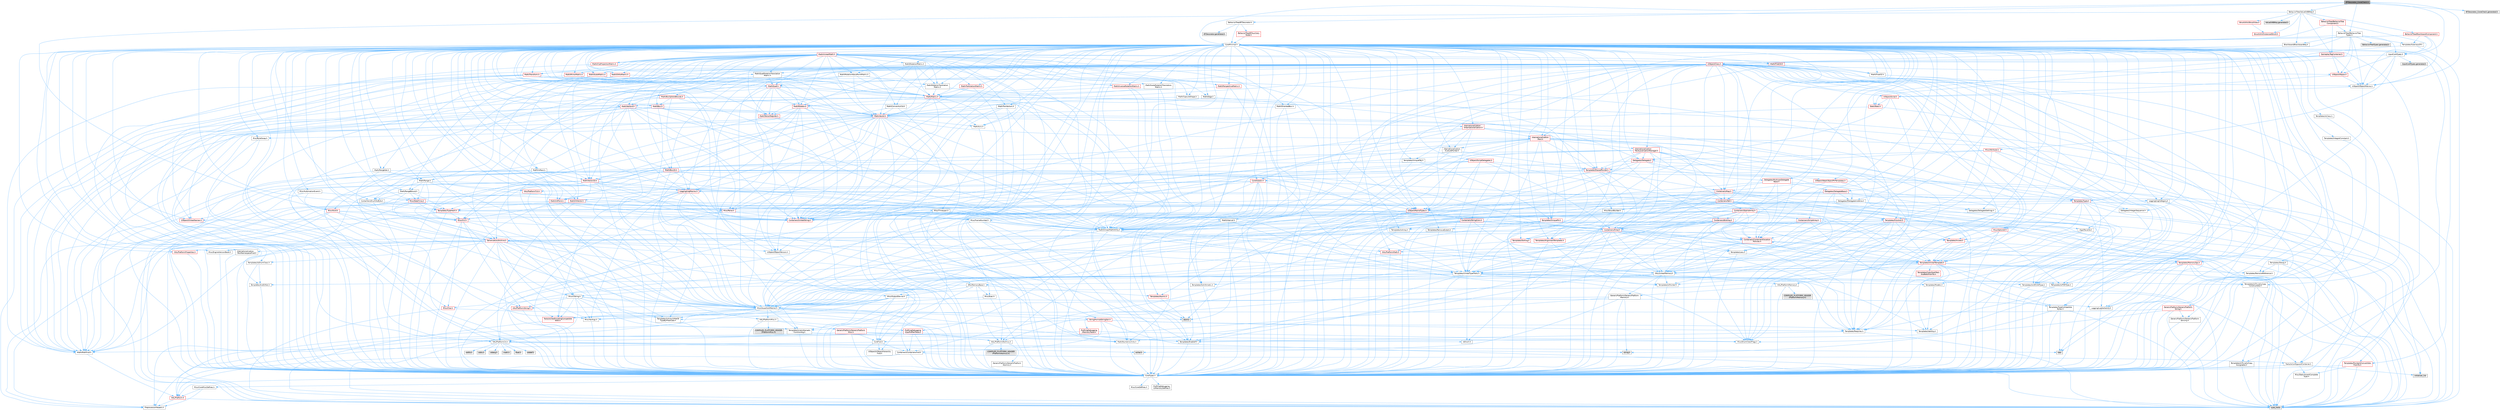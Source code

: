 digraph "BTDecorator_ConeCheck.h"
{
 // INTERACTIVE_SVG=YES
 // LATEX_PDF_SIZE
  bgcolor="transparent";
  edge [fontname=Helvetica,fontsize=10,labelfontname=Helvetica,labelfontsize=10];
  node [fontname=Helvetica,fontsize=10,shape=box,height=0.2,width=0.4];
  Node1 [id="Node000001",label="BTDecorator_ConeCheck.h",height=0.2,width=0.4,color="gray40", fillcolor="grey60", style="filled", fontcolor="black",tooltip=" "];
  Node1 -> Node2 [id="edge1_Node000001_Node000002",color="steelblue1",style="solid",tooltip=" "];
  Node2 [id="Node000002",label="CoreMinimal.h",height=0.2,width=0.4,color="grey40", fillcolor="white", style="filled",URL="$d7/d67/CoreMinimal_8h.html",tooltip=" "];
  Node2 -> Node3 [id="edge2_Node000002_Node000003",color="steelblue1",style="solid",tooltip=" "];
  Node3 [id="Node000003",label="CoreTypes.h",height=0.2,width=0.4,color="grey40", fillcolor="white", style="filled",URL="$dc/dec/CoreTypes_8h.html",tooltip=" "];
  Node3 -> Node4 [id="edge3_Node000003_Node000004",color="steelblue1",style="solid",tooltip=" "];
  Node4 [id="Node000004",label="HAL/Platform.h",height=0.2,width=0.4,color="red", fillcolor="#FFF0F0", style="filled",URL="$d9/dd0/Platform_8h.html",tooltip=" "];
  Node4 -> Node7 [id="edge4_Node000004_Node000007",color="steelblue1",style="solid",tooltip=" "];
  Node7 [id="Node000007",label="type_traits",height=0.2,width=0.4,color="grey60", fillcolor="#E0E0E0", style="filled",tooltip=" "];
  Node4 -> Node8 [id="edge5_Node000004_Node000008",color="steelblue1",style="solid",tooltip=" "];
  Node8 [id="Node000008",label="PreprocessorHelpers.h",height=0.2,width=0.4,color="grey40", fillcolor="white", style="filled",URL="$db/ddb/PreprocessorHelpers_8h.html",tooltip=" "];
  Node3 -> Node14 [id="edge6_Node000003_Node000014",color="steelblue1",style="solid",tooltip=" "];
  Node14 [id="Node000014",label="ProfilingDebugging\l/UMemoryDefines.h",height=0.2,width=0.4,color="grey40", fillcolor="white", style="filled",URL="$d2/da2/UMemoryDefines_8h.html",tooltip=" "];
  Node3 -> Node15 [id="edge7_Node000003_Node000015",color="steelblue1",style="solid",tooltip=" "];
  Node15 [id="Node000015",label="Misc/CoreMiscDefines.h",height=0.2,width=0.4,color="grey40", fillcolor="white", style="filled",URL="$da/d38/CoreMiscDefines_8h.html",tooltip=" "];
  Node15 -> Node4 [id="edge8_Node000015_Node000004",color="steelblue1",style="solid",tooltip=" "];
  Node15 -> Node8 [id="edge9_Node000015_Node000008",color="steelblue1",style="solid",tooltip=" "];
  Node3 -> Node16 [id="edge10_Node000003_Node000016",color="steelblue1",style="solid",tooltip=" "];
  Node16 [id="Node000016",label="Misc/CoreDefines.h",height=0.2,width=0.4,color="grey40", fillcolor="white", style="filled",URL="$d3/dd2/CoreDefines_8h.html",tooltip=" "];
  Node2 -> Node17 [id="edge11_Node000002_Node000017",color="steelblue1",style="solid",tooltip=" "];
  Node17 [id="Node000017",label="CoreFwd.h",height=0.2,width=0.4,color="grey40", fillcolor="white", style="filled",URL="$d1/d1e/CoreFwd_8h.html",tooltip=" "];
  Node17 -> Node3 [id="edge12_Node000017_Node000003",color="steelblue1",style="solid",tooltip=" "];
  Node17 -> Node18 [id="edge13_Node000017_Node000018",color="steelblue1",style="solid",tooltip=" "];
  Node18 [id="Node000018",label="Containers/ContainersFwd.h",height=0.2,width=0.4,color="grey40", fillcolor="white", style="filled",URL="$d4/d0a/ContainersFwd_8h.html",tooltip=" "];
  Node18 -> Node4 [id="edge14_Node000018_Node000004",color="steelblue1",style="solid",tooltip=" "];
  Node18 -> Node3 [id="edge15_Node000018_Node000003",color="steelblue1",style="solid",tooltip=" "];
  Node18 -> Node19 [id="edge16_Node000018_Node000019",color="steelblue1",style="solid",tooltip=" "];
  Node19 [id="Node000019",label="Traits/IsContiguousContainer.h",height=0.2,width=0.4,color="grey40", fillcolor="white", style="filled",URL="$d5/d3c/IsContiguousContainer_8h.html",tooltip=" "];
  Node19 -> Node3 [id="edge17_Node000019_Node000003",color="steelblue1",style="solid",tooltip=" "];
  Node19 -> Node20 [id="edge18_Node000019_Node000020",color="steelblue1",style="solid",tooltip=" "];
  Node20 [id="Node000020",label="Misc/StaticAssertComplete\lType.h",height=0.2,width=0.4,color="grey40", fillcolor="white", style="filled",URL="$d5/d4e/StaticAssertCompleteType_8h.html",tooltip=" "];
  Node19 -> Node21 [id="edge19_Node000019_Node000021",color="steelblue1",style="solid",tooltip=" "];
  Node21 [id="Node000021",label="initializer_list",height=0.2,width=0.4,color="grey60", fillcolor="#E0E0E0", style="filled",tooltip=" "];
  Node17 -> Node22 [id="edge20_Node000017_Node000022",color="steelblue1",style="solid",tooltip=" "];
  Node22 [id="Node000022",label="Math/MathFwd.h",height=0.2,width=0.4,color="grey40", fillcolor="white", style="filled",URL="$d2/d10/MathFwd_8h.html",tooltip=" "];
  Node22 -> Node4 [id="edge21_Node000022_Node000004",color="steelblue1",style="solid",tooltip=" "];
  Node17 -> Node23 [id="edge22_Node000017_Node000023",color="steelblue1",style="solid",tooltip=" "];
  Node23 [id="Node000023",label="UObject/UObjectHierarchy\lFwd.h",height=0.2,width=0.4,color="grey40", fillcolor="white", style="filled",URL="$d3/d13/UObjectHierarchyFwd_8h.html",tooltip=" "];
  Node2 -> Node23 [id="edge23_Node000002_Node000023",color="steelblue1",style="solid",tooltip=" "];
  Node2 -> Node18 [id="edge24_Node000002_Node000018",color="steelblue1",style="solid",tooltip=" "];
  Node2 -> Node24 [id="edge25_Node000002_Node000024",color="steelblue1",style="solid",tooltip=" "];
  Node24 [id="Node000024",label="Misc/VarArgs.h",height=0.2,width=0.4,color="grey40", fillcolor="white", style="filled",URL="$d5/d6f/VarArgs_8h.html",tooltip=" "];
  Node24 -> Node3 [id="edge26_Node000024_Node000003",color="steelblue1",style="solid",tooltip=" "];
  Node2 -> Node25 [id="edge27_Node000002_Node000025",color="steelblue1",style="solid",tooltip=" "];
  Node25 [id="Node000025",label="Logging/LogVerbosity.h",height=0.2,width=0.4,color="grey40", fillcolor="white", style="filled",URL="$d2/d8f/LogVerbosity_8h.html",tooltip=" "];
  Node25 -> Node3 [id="edge28_Node000025_Node000003",color="steelblue1",style="solid",tooltip=" "];
  Node2 -> Node26 [id="edge29_Node000002_Node000026",color="steelblue1",style="solid",tooltip=" "];
  Node26 [id="Node000026",label="Misc/OutputDevice.h",height=0.2,width=0.4,color="grey40", fillcolor="white", style="filled",URL="$d7/d32/OutputDevice_8h.html",tooltip=" "];
  Node26 -> Node17 [id="edge30_Node000026_Node000017",color="steelblue1",style="solid",tooltip=" "];
  Node26 -> Node3 [id="edge31_Node000026_Node000003",color="steelblue1",style="solid",tooltip=" "];
  Node26 -> Node25 [id="edge32_Node000026_Node000025",color="steelblue1",style="solid",tooltip=" "];
  Node26 -> Node24 [id="edge33_Node000026_Node000024",color="steelblue1",style="solid",tooltip=" "];
  Node26 -> Node27 [id="edge34_Node000026_Node000027",color="steelblue1",style="solid",tooltip=" "];
  Node27 [id="Node000027",label="Templates/IsArrayOrRefOf\lTypeByPredicate.h",height=0.2,width=0.4,color="grey40", fillcolor="white", style="filled",URL="$d6/da1/IsArrayOrRefOfTypeByPredicate_8h.html",tooltip=" "];
  Node27 -> Node3 [id="edge35_Node000027_Node000003",color="steelblue1",style="solid",tooltip=" "];
  Node26 -> Node28 [id="edge36_Node000026_Node000028",color="steelblue1",style="solid",tooltip=" "];
  Node28 [id="Node000028",label="Templates/IsValidVariadic\lFunctionArg.h",height=0.2,width=0.4,color="grey40", fillcolor="white", style="filled",URL="$d0/dc8/IsValidVariadicFunctionArg_8h.html",tooltip=" "];
  Node28 -> Node3 [id="edge37_Node000028_Node000003",color="steelblue1",style="solid",tooltip=" "];
  Node28 -> Node29 [id="edge38_Node000028_Node000029",color="steelblue1",style="solid",tooltip=" "];
  Node29 [id="Node000029",label="IsEnum.h",height=0.2,width=0.4,color="grey40", fillcolor="white", style="filled",URL="$d4/de5/IsEnum_8h.html",tooltip=" "];
  Node28 -> Node7 [id="edge39_Node000028_Node000007",color="steelblue1",style="solid",tooltip=" "];
  Node26 -> Node30 [id="edge40_Node000026_Node000030",color="steelblue1",style="solid",tooltip=" "];
  Node30 [id="Node000030",label="Traits/IsCharEncodingCompatible\lWith.h",height=0.2,width=0.4,color="red", fillcolor="#FFF0F0", style="filled",URL="$df/dd1/IsCharEncodingCompatibleWith_8h.html",tooltip=" "];
  Node30 -> Node7 [id="edge41_Node000030_Node000007",color="steelblue1",style="solid",tooltip=" "];
  Node2 -> Node32 [id="edge42_Node000002_Node000032",color="steelblue1",style="solid",tooltip=" "];
  Node32 [id="Node000032",label="HAL/PlatformCrt.h",height=0.2,width=0.4,color="grey40", fillcolor="white", style="filled",URL="$d8/d75/PlatformCrt_8h.html",tooltip=" "];
  Node32 -> Node33 [id="edge43_Node000032_Node000033",color="steelblue1",style="solid",tooltip=" "];
  Node33 [id="Node000033",label="new",height=0.2,width=0.4,color="grey60", fillcolor="#E0E0E0", style="filled",tooltip=" "];
  Node32 -> Node34 [id="edge44_Node000032_Node000034",color="steelblue1",style="solid",tooltip=" "];
  Node34 [id="Node000034",label="wchar.h",height=0.2,width=0.4,color="grey60", fillcolor="#E0E0E0", style="filled",tooltip=" "];
  Node32 -> Node35 [id="edge45_Node000032_Node000035",color="steelblue1",style="solid",tooltip=" "];
  Node35 [id="Node000035",label="stddef.h",height=0.2,width=0.4,color="grey60", fillcolor="#E0E0E0", style="filled",tooltip=" "];
  Node32 -> Node36 [id="edge46_Node000032_Node000036",color="steelblue1",style="solid",tooltip=" "];
  Node36 [id="Node000036",label="stdlib.h",height=0.2,width=0.4,color="grey60", fillcolor="#E0E0E0", style="filled",tooltip=" "];
  Node32 -> Node37 [id="edge47_Node000032_Node000037",color="steelblue1",style="solid",tooltip=" "];
  Node37 [id="Node000037",label="stdio.h",height=0.2,width=0.4,color="grey60", fillcolor="#E0E0E0", style="filled",tooltip=" "];
  Node32 -> Node38 [id="edge48_Node000032_Node000038",color="steelblue1",style="solid",tooltip=" "];
  Node38 [id="Node000038",label="stdarg.h",height=0.2,width=0.4,color="grey60", fillcolor="#E0E0E0", style="filled",tooltip=" "];
  Node32 -> Node39 [id="edge49_Node000032_Node000039",color="steelblue1",style="solid",tooltip=" "];
  Node39 [id="Node000039",label="math.h",height=0.2,width=0.4,color="grey60", fillcolor="#E0E0E0", style="filled",tooltip=" "];
  Node32 -> Node40 [id="edge50_Node000032_Node000040",color="steelblue1",style="solid",tooltip=" "];
  Node40 [id="Node000040",label="float.h",height=0.2,width=0.4,color="grey60", fillcolor="#E0E0E0", style="filled",tooltip=" "];
  Node32 -> Node41 [id="edge51_Node000032_Node000041",color="steelblue1",style="solid",tooltip=" "];
  Node41 [id="Node000041",label="string.h",height=0.2,width=0.4,color="grey60", fillcolor="#E0E0E0", style="filled",tooltip=" "];
  Node2 -> Node42 [id="edge52_Node000002_Node000042",color="steelblue1",style="solid",tooltip=" "];
  Node42 [id="Node000042",label="HAL/PlatformMisc.h",height=0.2,width=0.4,color="grey40", fillcolor="white", style="filled",URL="$d0/df5/PlatformMisc_8h.html",tooltip=" "];
  Node42 -> Node3 [id="edge53_Node000042_Node000003",color="steelblue1",style="solid",tooltip=" "];
  Node42 -> Node43 [id="edge54_Node000042_Node000043",color="steelblue1",style="solid",tooltip=" "];
  Node43 [id="Node000043",label="GenericPlatform/GenericPlatform\lMisc.h",height=0.2,width=0.4,color="red", fillcolor="#FFF0F0", style="filled",URL="$db/d9a/GenericPlatformMisc_8h.html",tooltip=" "];
  Node43 -> Node17 [id="edge55_Node000043_Node000017",color="steelblue1",style="solid",tooltip=" "];
  Node43 -> Node3 [id="edge56_Node000043_Node000003",color="steelblue1",style="solid",tooltip=" "];
  Node43 -> Node32 [id="edge57_Node000043_Node000032",color="steelblue1",style="solid",tooltip=" "];
  Node43 -> Node47 [id="edge58_Node000043_Node000047",color="steelblue1",style="solid",tooltip=" "];
  Node47 [id="Node000047",label="Math/NumericLimits.h",height=0.2,width=0.4,color="grey40", fillcolor="white", style="filled",URL="$df/d1b/NumericLimits_8h.html",tooltip=" "];
  Node47 -> Node3 [id="edge59_Node000047_Node000003",color="steelblue1",style="solid",tooltip=" "];
  Node43 -> Node49 [id="edge60_Node000043_Node000049",color="steelblue1",style="solid",tooltip=" "];
  Node49 [id="Node000049",label="Misc/EnumClassFlags.h",height=0.2,width=0.4,color="grey40", fillcolor="white", style="filled",URL="$d8/de7/EnumClassFlags_8h.html",tooltip=" "];
  Node42 -> Node52 [id="edge61_Node000042_Node000052",color="steelblue1",style="solid",tooltip=" "];
  Node52 [id="Node000052",label="COMPILED_PLATFORM_HEADER\l(PlatformMisc.h)",height=0.2,width=0.4,color="grey60", fillcolor="#E0E0E0", style="filled",tooltip=" "];
  Node42 -> Node53 [id="edge62_Node000042_Node000053",color="steelblue1",style="solid",tooltip=" "];
  Node53 [id="Node000053",label="ProfilingDebugging\l/CpuProfilerTrace.h",height=0.2,width=0.4,color="red", fillcolor="#FFF0F0", style="filled",URL="$da/dcb/CpuProfilerTrace_8h.html",tooltip=" "];
  Node53 -> Node3 [id="edge63_Node000053_Node000003",color="steelblue1",style="solid",tooltip=" "];
  Node53 -> Node18 [id="edge64_Node000053_Node000018",color="steelblue1",style="solid",tooltip=" "];
  Node53 -> Node54 [id="edge65_Node000053_Node000054",color="steelblue1",style="solid",tooltip=" "];
  Node54 [id="Node000054",label="HAL/PlatformAtomics.h",height=0.2,width=0.4,color="grey40", fillcolor="white", style="filled",URL="$d3/d36/PlatformAtomics_8h.html",tooltip=" "];
  Node54 -> Node3 [id="edge66_Node000054_Node000003",color="steelblue1",style="solid",tooltip=" "];
  Node54 -> Node55 [id="edge67_Node000054_Node000055",color="steelblue1",style="solid",tooltip=" "];
  Node55 [id="Node000055",label="GenericPlatform/GenericPlatform\lAtomics.h",height=0.2,width=0.4,color="grey40", fillcolor="white", style="filled",URL="$da/d72/GenericPlatformAtomics_8h.html",tooltip=" "];
  Node55 -> Node3 [id="edge68_Node000055_Node000003",color="steelblue1",style="solid",tooltip=" "];
  Node54 -> Node56 [id="edge69_Node000054_Node000056",color="steelblue1",style="solid",tooltip=" "];
  Node56 [id="Node000056",label="COMPILED_PLATFORM_HEADER\l(PlatformAtomics.h)",height=0.2,width=0.4,color="grey60", fillcolor="#E0E0E0", style="filled",tooltip=" "];
  Node53 -> Node8 [id="edge70_Node000053_Node000008",color="steelblue1",style="solid",tooltip=" "];
  Node2 -> Node61 [id="edge71_Node000002_Node000061",color="steelblue1",style="solid",tooltip=" "];
  Node61 [id="Node000061",label="Misc/AssertionMacros.h",height=0.2,width=0.4,color="grey40", fillcolor="white", style="filled",URL="$d0/dfa/AssertionMacros_8h.html",tooltip=" "];
  Node61 -> Node3 [id="edge72_Node000061_Node000003",color="steelblue1",style="solid",tooltip=" "];
  Node61 -> Node4 [id="edge73_Node000061_Node000004",color="steelblue1",style="solid",tooltip=" "];
  Node61 -> Node42 [id="edge74_Node000061_Node000042",color="steelblue1",style="solid",tooltip=" "];
  Node61 -> Node8 [id="edge75_Node000061_Node000008",color="steelblue1",style="solid",tooltip=" "];
  Node61 -> Node62 [id="edge76_Node000061_Node000062",color="steelblue1",style="solid",tooltip=" "];
  Node62 [id="Node000062",label="Templates/EnableIf.h",height=0.2,width=0.4,color="grey40", fillcolor="white", style="filled",URL="$d7/d60/EnableIf_8h.html",tooltip=" "];
  Node62 -> Node3 [id="edge77_Node000062_Node000003",color="steelblue1",style="solid",tooltip=" "];
  Node61 -> Node27 [id="edge78_Node000061_Node000027",color="steelblue1",style="solid",tooltip=" "];
  Node61 -> Node28 [id="edge79_Node000061_Node000028",color="steelblue1",style="solid",tooltip=" "];
  Node61 -> Node30 [id="edge80_Node000061_Node000030",color="steelblue1",style="solid",tooltip=" "];
  Node61 -> Node24 [id="edge81_Node000061_Node000024",color="steelblue1",style="solid",tooltip=" "];
  Node61 -> Node63 [id="edge82_Node000061_Node000063",color="steelblue1",style="solid",tooltip=" "];
  Node63 [id="Node000063",label="String/FormatStringSan.h",height=0.2,width=0.4,color="red", fillcolor="#FFF0F0", style="filled",URL="$d3/d8b/FormatStringSan_8h.html",tooltip=" "];
  Node63 -> Node7 [id="edge83_Node000063_Node000007",color="steelblue1",style="solid",tooltip=" "];
  Node63 -> Node3 [id="edge84_Node000063_Node000003",color="steelblue1",style="solid",tooltip=" "];
  Node63 -> Node64 [id="edge85_Node000063_Node000064",color="steelblue1",style="solid",tooltip=" "];
  Node64 [id="Node000064",label="Templates/Requires.h",height=0.2,width=0.4,color="grey40", fillcolor="white", style="filled",URL="$dc/d96/Requires_8h.html",tooltip=" "];
  Node64 -> Node62 [id="edge86_Node000064_Node000062",color="steelblue1",style="solid",tooltip=" "];
  Node64 -> Node7 [id="edge87_Node000064_Node000007",color="steelblue1",style="solid",tooltip=" "];
  Node63 -> Node65 [id="edge88_Node000063_Node000065",color="steelblue1",style="solid",tooltip=" "];
  Node65 [id="Node000065",label="Templates/Identity.h",height=0.2,width=0.4,color="grey40", fillcolor="white", style="filled",URL="$d0/dd5/Identity_8h.html",tooltip=" "];
  Node63 -> Node28 [id="edge89_Node000063_Node000028",color="steelblue1",style="solid",tooltip=" "];
  Node63 -> Node18 [id="edge90_Node000063_Node000018",color="steelblue1",style="solid",tooltip=" "];
  Node61 -> Node69 [id="edge91_Node000061_Node000069",color="steelblue1",style="solid",tooltip=" "];
  Node69 [id="Node000069",label="atomic",height=0.2,width=0.4,color="grey60", fillcolor="#E0E0E0", style="filled",tooltip=" "];
  Node2 -> Node70 [id="edge92_Node000002_Node000070",color="steelblue1",style="solid",tooltip=" "];
  Node70 [id="Node000070",label="Templates/IsPointer.h",height=0.2,width=0.4,color="grey40", fillcolor="white", style="filled",URL="$d7/d05/IsPointer_8h.html",tooltip=" "];
  Node70 -> Node3 [id="edge93_Node000070_Node000003",color="steelblue1",style="solid",tooltip=" "];
  Node2 -> Node71 [id="edge94_Node000002_Node000071",color="steelblue1",style="solid",tooltip=" "];
  Node71 [id="Node000071",label="HAL/PlatformMemory.h",height=0.2,width=0.4,color="grey40", fillcolor="white", style="filled",URL="$de/d68/PlatformMemory_8h.html",tooltip=" "];
  Node71 -> Node3 [id="edge95_Node000071_Node000003",color="steelblue1",style="solid",tooltip=" "];
  Node71 -> Node72 [id="edge96_Node000071_Node000072",color="steelblue1",style="solid",tooltip=" "];
  Node72 [id="Node000072",label="GenericPlatform/GenericPlatform\lMemory.h",height=0.2,width=0.4,color="grey40", fillcolor="white", style="filled",URL="$dd/d22/GenericPlatformMemory_8h.html",tooltip=" "];
  Node72 -> Node17 [id="edge97_Node000072_Node000017",color="steelblue1",style="solid",tooltip=" "];
  Node72 -> Node3 [id="edge98_Node000072_Node000003",color="steelblue1",style="solid",tooltip=" "];
  Node72 -> Node73 [id="edge99_Node000072_Node000073",color="steelblue1",style="solid",tooltip=" "];
  Node73 [id="Node000073",label="HAL/PlatformString.h",height=0.2,width=0.4,color="red", fillcolor="#FFF0F0", style="filled",URL="$db/db5/PlatformString_8h.html",tooltip=" "];
  Node73 -> Node3 [id="edge100_Node000073_Node000003",color="steelblue1",style="solid",tooltip=" "];
  Node72 -> Node41 [id="edge101_Node000072_Node000041",color="steelblue1",style="solid",tooltip=" "];
  Node72 -> Node34 [id="edge102_Node000072_Node000034",color="steelblue1",style="solid",tooltip=" "];
  Node71 -> Node75 [id="edge103_Node000071_Node000075",color="steelblue1",style="solid",tooltip=" "];
  Node75 [id="Node000075",label="COMPILED_PLATFORM_HEADER\l(PlatformMemory.h)",height=0.2,width=0.4,color="grey60", fillcolor="#E0E0E0", style="filled",tooltip=" "];
  Node2 -> Node54 [id="edge104_Node000002_Node000054",color="steelblue1",style="solid",tooltip=" "];
  Node2 -> Node76 [id="edge105_Node000002_Node000076",color="steelblue1",style="solid",tooltip=" "];
  Node76 [id="Node000076",label="Misc/Exec.h",height=0.2,width=0.4,color="grey40", fillcolor="white", style="filled",URL="$de/ddb/Exec_8h.html",tooltip=" "];
  Node76 -> Node3 [id="edge106_Node000076_Node000003",color="steelblue1",style="solid",tooltip=" "];
  Node76 -> Node61 [id="edge107_Node000076_Node000061",color="steelblue1",style="solid",tooltip=" "];
  Node2 -> Node77 [id="edge108_Node000002_Node000077",color="steelblue1",style="solid",tooltip=" "];
  Node77 [id="Node000077",label="HAL/MemoryBase.h",height=0.2,width=0.4,color="grey40", fillcolor="white", style="filled",URL="$d6/d9f/MemoryBase_8h.html",tooltip=" "];
  Node77 -> Node3 [id="edge109_Node000077_Node000003",color="steelblue1",style="solid",tooltip=" "];
  Node77 -> Node54 [id="edge110_Node000077_Node000054",color="steelblue1",style="solid",tooltip=" "];
  Node77 -> Node32 [id="edge111_Node000077_Node000032",color="steelblue1",style="solid",tooltip=" "];
  Node77 -> Node76 [id="edge112_Node000077_Node000076",color="steelblue1",style="solid",tooltip=" "];
  Node77 -> Node26 [id="edge113_Node000077_Node000026",color="steelblue1",style="solid",tooltip=" "];
  Node77 -> Node78 [id="edge114_Node000077_Node000078",color="steelblue1",style="solid",tooltip=" "];
  Node78 [id="Node000078",label="Templates/Atomic.h",height=0.2,width=0.4,color="red", fillcolor="#FFF0F0", style="filled",URL="$d3/d91/Atomic_8h.html",tooltip=" "];
  Node78 -> Node69 [id="edge115_Node000078_Node000069",color="steelblue1",style="solid",tooltip=" "];
  Node2 -> Node87 [id="edge116_Node000002_Node000087",color="steelblue1",style="solid",tooltip=" "];
  Node87 [id="Node000087",label="HAL/UnrealMemory.h",height=0.2,width=0.4,color="grey40", fillcolor="white", style="filled",URL="$d9/d96/UnrealMemory_8h.html",tooltip=" "];
  Node87 -> Node3 [id="edge117_Node000087_Node000003",color="steelblue1",style="solid",tooltip=" "];
  Node87 -> Node72 [id="edge118_Node000087_Node000072",color="steelblue1",style="solid",tooltip=" "];
  Node87 -> Node77 [id="edge119_Node000087_Node000077",color="steelblue1",style="solid",tooltip=" "];
  Node87 -> Node71 [id="edge120_Node000087_Node000071",color="steelblue1",style="solid",tooltip=" "];
  Node87 -> Node88 [id="edge121_Node000087_Node000088",color="steelblue1",style="solid",tooltip=" "];
  Node88 [id="Node000088",label="ProfilingDebugging\l/MemoryTrace.h",height=0.2,width=0.4,color="red", fillcolor="#FFF0F0", style="filled",URL="$da/dd7/MemoryTrace_8h.html",tooltip=" "];
  Node88 -> Node4 [id="edge122_Node000088_Node000004",color="steelblue1",style="solid",tooltip=" "];
  Node88 -> Node49 [id="edge123_Node000088_Node000049",color="steelblue1",style="solid",tooltip=" "];
  Node87 -> Node70 [id="edge124_Node000087_Node000070",color="steelblue1",style="solid",tooltip=" "];
  Node2 -> Node89 [id="edge125_Node000002_Node000089",color="steelblue1",style="solid",tooltip=" "];
  Node89 [id="Node000089",label="Templates/IsArithmetic.h",height=0.2,width=0.4,color="grey40", fillcolor="white", style="filled",URL="$d2/d5d/IsArithmetic_8h.html",tooltip=" "];
  Node89 -> Node3 [id="edge126_Node000089_Node000003",color="steelblue1",style="solid",tooltip=" "];
  Node2 -> Node83 [id="edge127_Node000002_Node000083",color="steelblue1",style="solid",tooltip=" "];
  Node83 [id="Node000083",label="Templates/AndOrNot.h",height=0.2,width=0.4,color="grey40", fillcolor="white", style="filled",URL="$db/d0a/AndOrNot_8h.html",tooltip=" "];
  Node83 -> Node3 [id="edge128_Node000083_Node000003",color="steelblue1",style="solid",tooltip=" "];
  Node2 -> Node90 [id="edge129_Node000002_Node000090",color="steelblue1",style="solid",tooltip=" "];
  Node90 [id="Node000090",label="Templates/IsPODType.h",height=0.2,width=0.4,color="grey40", fillcolor="white", style="filled",URL="$d7/db1/IsPODType_8h.html",tooltip=" "];
  Node90 -> Node3 [id="edge130_Node000090_Node000003",color="steelblue1",style="solid",tooltip=" "];
  Node2 -> Node91 [id="edge131_Node000002_Node000091",color="steelblue1",style="solid",tooltip=" "];
  Node91 [id="Node000091",label="Templates/IsUECoreType.h",height=0.2,width=0.4,color="grey40", fillcolor="white", style="filled",URL="$d1/db8/IsUECoreType_8h.html",tooltip=" "];
  Node91 -> Node3 [id="edge132_Node000091_Node000003",color="steelblue1",style="solid",tooltip=" "];
  Node91 -> Node7 [id="edge133_Node000091_Node000007",color="steelblue1",style="solid",tooltip=" "];
  Node2 -> Node84 [id="edge134_Node000002_Node000084",color="steelblue1",style="solid",tooltip=" "];
  Node84 [id="Node000084",label="Templates/IsTriviallyCopy\lConstructible.h",height=0.2,width=0.4,color="grey40", fillcolor="white", style="filled",URL="$d3/d78/IsTriviallyCopyConstructible_8h.html",tooltip=" "];
  Node84 -> Node3 [id="edge135_Node000084_Node000003",color="steelblue1",style="solid",tooltip=" "];
  Node84 -> Node7 [id="edge136_Node000084_Node000007",color="steelblue1",style="solid",tooltip=" "];
  Node2 -> Node92 [id="edge137_Node000002_Node000092",color="steelblue1",style="solid",tooltip=" "];
  Node92 [id="Node000092",label="Templates/UnrealTypeTraits.h",height=0.2,width=0.4,color="grey40", fillcolor="white", style="filled",URL="$d2/d2d/UnrealTypeTraits_8h.html",tooltip=" "];
  Node92 -> Node3 [id="edge138_Node000092_Node000003",color="steelblue1",style="solid",tooltip=" "];
  Node92 -> Node70 [id="edge139_Node000092_Node000070",color="steelblue1",style="solid",tooltip=" "];
  Node92 -> Node61 [id="edge140_Node000092_Node000061",color="steelblue1",style="solid",tooltip=" "];
  Node92 -> Node83 [id="edge141_Node000092_Node000083",color="steelblue1",style="solid",tooltip=" "];
  Node92 -> Node62 [id="edge142_Node000092_Node000062",color="steelblue1",style="solid",tooltip=" "];
  Node92 -> Node89 [id="edge143_Node000092_Node000089",color="steelblue1",style="solid",tooltip=" "];
  Node92 -> Node29 [id="edge144_Node000092_Node000029",color="steelblue1",style="solid",tooltip=" "];
  Node92 -> Node93 [id="edge145_Node000092_Node000093",color="steelblue1",style="solid",tooltip=" "];
  Node93 [id="Node000093",label="Templates/Models.h",height=0.2,width=0.4,color="grey40", fillcolor="white", style="filled",URL="$d3/d0c/Models_8h.html",tooltip=" "];
  Node93 -> Node65 [id="edge146_Node000093_Node000065",color="steelblue1",style="solid",tooltip=" "];
  Node92 -> Node90 [id="edge147_Node000092_Node000090",color="steelblue1",style="solid",tooltip=" "];
  Node92 -> Node91 [id="edge148_Node000092_Node000091",color="steelblue1",style="solid",tooltip=" "];
  Node92 -> Node84 [id="edge149_Node000092_Node000084",color="steelblue1",style="solid",tooltip=" "];
  Node2 -> Node62 [id="edge150_Node000002_Node000062",color="steelblue1",style="solid",tooltip=" "];
  Node2 -> Node94 [id="edge151_Node000002_Node000094",color="steelblue1",style="solid",tooltip=" "];
  Node94 [id="Node000094",label="Templates/RemoveReference.h",height=0.2,width=0.4,color="grey40", fillcolor="white", style="filled",URL="$da/dbe/RemoveReference_8h.html",tooltip=" "];
  Node94 -> Node3 [id="edge152_Node000094_Node000003",color="steelblue1",style="solid",tooltip=" "];
  Node2 -> Node95 [id="edge153_Node000002_Node000095",color="steelblue1",style="solid",tooltip=" "];
  Node95 [id="Node000095",label="Templates/IntegralConstant.h",height=0.2,width=0.4,color="grey40", fillcolor="white", style="filled",URL="$db/d1b/IntegralConstant_8h.html",tooltip=" "];
  Node95 -> Node3 [id="edge154_Node000095_Node000003",color="steelblue1",style="solid",tooltip=" "];
  Node2 -> Node96 [id="edge155_Node000002_Node000096",color="steelblue1",style="solid",tooltip=" "];
  Node96 [id="Node000096",label="Templates/IsClass.h",height=0.2,width=0.4,color="grey40", fillcolor="white", style="filled",URL="$db/dcb/IsClass_8h.html",tooltip=" "];
  Node96 -> Node3 [id="edge156_Node000096_Node000003",color="steelblue1",style="solid",tooltip=" "];
  Node2 -> Node97 [id="edge157_Node000002_Node000097",color="steelblue1",style="solid",tooltip=" "];
  Node97 [id="Node000097",label="Templates/TypeCompatible\lBytes.h",height=0.2,width=0.4,color="grey40", fillcolor="white", style="filled",URL="$df/d0a/TypeCompatibleBytes_8h.html",tooltip=" "];
  Node97 -> Node3 [id="edge158_Node000097_Node000003",color="steelblue1",style="solid",tooltip=" "];
  Node97 -> Node41 [id="edge159_Node000097_Node000041",color="steelblue1",style="solid",tooltip=" "];
  Node97 -> Node33 [id="edge160_Node000097_Node000033",color="steelblue1",style="solid",tooltip=" "];
  Node97 -> Node7 [id="edge161_Node000097_Node000007",color="steelblue1",style="solid",tooltip=" "];
  Node2 -> Node19 [id="edge162_Node000002_Node000019",color="steelblue1",style="solid",tooltip=" "];
  Node2 -> Node98 [id="edge163_Node000002_Node000098",color="steelblue1",style="solid",tooltip=" "];
  Node98 [id="Node000098",label="Templates/UnrealTemplate.h",height=0.2,width=0.4,color="red", fillcolor="#FFF0F0", style="filled",URL="$d4/d24/UnrealTemplate_8h.html",tooltip=" "];
  Node98 -> Node3 [id="edge164_Node000098_Node000003",color="steelblue1",style="solid",tooltip=" "];
  Node98 -> Node70 [id="edge165_Node000098_Node000070",color="steelblue1",style="solid",tooltip=" "];
  Node98 -> Node87 [id="edge166_Node000098_Node000087",color="steelblue1",style="solid",tooltip=" "];
  Node98 -> Node99 [id="edge167_Node000098_Node000099",color="steelblue1",style="solid",tooltip=" "];
  Node99 [id="Node000099",label="Templates/CopyQualifiers\lAndRefsFromTo.h",height=0.2,width=0.4,color="red", fillcolor="#FFF0F0", style="filled",URL="$d3/db3/CopyQualifiersAndRefsFromTo_8h.html",tooltip=" "];
  Node98 -> Node92 [id="edge168_Node000098_Node000092",color="steelblue1",style="solid",tooltip=" "];
  Node98 -> Node94 [id="edge169_Node000098_Node000094",color="steelblue1",style="solid",tooltip=" "];
  Node98 -> Node64 [id="edge170_Node000098_Node000064",color="steelblue1",style="solid",tooltip=" "];
  Node98 -> Node97 [id="edge171_Node000098_Node000097",color="steelblue1",style="solid",tooltip=" "];
  Node98 -> Node65 [id="edge172_Node000098_Node000065",color="steelblue1",style="solid",tooltip=" "];
  Node98 -> Node19 [id="edge173_Node000098_Node000019",color="steelblue1",style="solid",tooltip=" "];
  Node98 -> Node7 [id="edge174_Node000098_Node000007",color="steelblue1",style="solid",tooltip=" "];
  Node2 -> Node47 [id="edge175_Node000002_Node000047",color="steelblue1",style="solid",tooltip=" "];
  Node2 -> Node102 [id="edge176_Node000002_Node000102",color="steelblue1",style="solid",tooltip=" "];
  Node102 [id="Node000102",label="HAL/PlatformMath.h",height=0.2,width=0.4,color="red", fillcolor="#FFF0F0", style="filled",URL="$dc/d53/PlatformMath_8h.html",tooltip=" "];
  Node102 -> Node3 [id="edge177_Node000102_Node000003",color="steelblue1",style="solid",tooltip=" "];
  Node2 -> Node85 [id="edge178_Node000002_Node000085",color="steelblue1",style="solid",tooltip=" "];
  Node85 [id="Node000085",label="Templates/IsTriviallyCopy\lAssignable.h",height=0.2,width=0.4,color="grey40", fillcolor="white", style="filled",URL="$d2/df2/IsTriviallyCopyAssignable_8h.html",tooltip=" "];
  Node85 -> Node3 [id="edge179_Node000085_Node000003",color="steelblue1",style="solid",tooltip=" "];
  Node85 -> Node7 [id="edge180_Node000085_Node000007",color="steelblue1",style="solid",tooltip=" "];
  Node2 -> Node110 [id="edge181_Node000002_Node000110",color="steelblue1",style="solid",tooltip=" "];
  Node110 [id="Node000110",label="Templates/MemoryOps.h",height=0.2,width=0.4,color="red", fillcolor="#FFF0F0", style="filled",URL="$db/dea/MemoryOps_8h.html",tooltip=" "];
  Node110 -> Node3 [id="edge182_Node000110_Node000003",color="steelblue1",style="solid",tooltip=" "];
  Node110 -> Node87 [id="edge183_Node000110_Node000087",color="steelblue1",style="solid",tooltip=" "];
  Node110 -> Node85 [id="edge184_Node000110_Node000085",color="steelblue1",style="solid",tooltip=" "];
  Node110 -> Node84 [id="edge185_Node000110_Node000084",color="steelblue1",style="solid",tooltip=" "];
  Node110 -> Node64 [id="edge186_Node000110_Node000064",color="steelblue1",style="solid",tooltip=" "];
  Node110 -> Node92 [id="edge187_Node000110_Node000092",color="steelblue1",style="solid",tooltip=" "];
  Node110 -> Node33 [id="edge188_Node000110_Node000033",color="steelblue1",style="solid",tooltip=" "];
  Node110 -> Node7 [id="edge189_Node000110_Node000007",color="steelblue1",style="solid",tooltip=" "];
  Node2 -> Node111 [id="edge190_Node000002_Node000111",color="steelblue1",style="solid",tooltip=" "];
  Node111 [id="Node000111",label="Containers/ContainerAllocation\lPolicies.h",height=0.2,width=0.4,color="red", fillcolor="#FFF0F0", style="filled",URL="$d7/dff/ContainerAllocationPolicies_8h.html",tooltip=" "];
  Node111 -> Node3 [id="edge191_Node000111_Node000003",color="steelblue1",style="solid",tooltip=" "];
  Node111 -> Node111 [id="edge192_Node000111_Node000111",color="steelblue1",style="solid",tooltip=" "];
  Node111 -> Node102 [id="edge193_Node000111_Node000102",color="steelblue1",style="solid",tooltip=" "];
  Node111 -> Node87 [id="edge194_Node000111_Node000087",color="steelblue1",style="solid",tooltip=" "];
  Node111 -> Node47 [id="edge195_Node000111_Node000047",color="steelblue1",style="solid",tooltip=" "];
  Node111 -> Node61 [id="edge196_Node000111_Node000061",color="steelblue1",style="solid",tooltip=" "];
  Node111 -> Node110 [id="edge197_Node000111_Node000110",color="steelblue1",style="solid",tooltip=" "];
  Node111 -> Node97 [id="edge198_Node000111_Node000097",color="steelblue1",style="solid",tooltip=" "];
  Node111 -> Node7 [id="edge199_Node000111_Node000007",color="steelblue1",style="solid",tooltip=" "];
  Node2 -> Node114 [id="edge200_Node000002_Node000114",color="steelblue1",style="solid",tooltip=" "];
  Node114 [id="Node000114",label="Templates/IsEnumClass.h",height=0.2,width=0.4,color="grey40", fillcolor="white", style="filled",URL="$d7/d15/IsEnumClass_8h.html",tooltip=" "];
  Node114 -> Node3 [id="edge201_Node000114_Node000003",color="steelblue1",style="solid",tooltip=" "];
  Node114 -> Node83 [id="edge202_Node000114_Node000083",color="steelblue1",style="solid",tooltip=" "];
  Node2 -> Node115 [id="edge203_Node000002_Node000115",color="steelblue1",style="solid",tooltip=" "];
  Node115 [id="Node000115",label="HAL/PlatformProperties.h",height=0.2,width=0.4,color="red", fillcolor="#FFF0F0", style="filled",URL="$d9/db0/PlatformProperties_8h.html",tooltip=" "];
  Node115 -> Node3 [id="edge204_Node000115_Node000003",color="steelblue1",style="solid",tooltip=" "];
  Node2 -> Node118 [id="edge205_Node000002_Node000118",color="steelblue1",style="solid",tooltip=" "];
  Node118 [id="Node000118",label="Misc/EngineVersionBase.h",height=0.2,width=0.4,color="grey40", fillcolor="white", style="filled",URL="$d5/d2b/EngineVersionBase_8h.html",tooltip=" "];
  Node118 -> Node3 [id="edge206_Node000118_Node000003",color="steelblue1",style="solid",tooltip=" "];
  Node2 -> Node119 [id="edge207_Node000002_Node000119",color="steelblue1",style="solid",tooltip=" "];
  Node119 [id="Node000119",label="Internationalization\l/TextNamespaceFwd.h",height=0.2,width=0.4,color="grey40", fillcolor="white", style="filled",URL="$d8/d97/TextNamespaceFwd_8h.html",tooltip=" "];
  Node119 -> Node3 [id="edge208_Node000119_Node000003",color="steelblue1",style="solid",tooltip=" "];
  Node2 -> Node120 [id="edge209_Node000002_Node000120",color="steelblue1",style="solid",tooltip=" "];
  Node120 [id="Node000120",label="Serialization/Archive.h",height=0.2,width=0.4,color="red", fillcolor="#FFF0F0", style="filled",URL="$d7/d3b/Archive_8h.html",tooltip=" "];
  Node120 -> Node17 [id="edge210_Node000120_Node000017",color="steelblue1",style="solid",tooltip=" "];
  Node120 -> Node3 [id="edge211_Node000120_Node000003",color="steelblue1",style="solid",tooltip=" "];
  Node120 -> Node115 [id="edge212_Node000120_Node000115",color="steelblue1",style="solid",tooltip=" "];
  Node120 -> Node119 [id="edge213_Node000120_Node000119",color="steelblue1",style="solid",tooltip=" "];
  Node120 -> Node22 [id="edge214_Node000120_Node000022",color="steelblue1",style="solid",tooltip=" "];
  Node120 -> Node61 [id="edge215_Node000120_Node000061",color="steelblue1",style="solid",tooltip=" "];
  Node120 -> Node118 [id="edge216_Node000120_Node000118",color="steelblue1",style="solid",tooltip=" "];
  Node120 -> Node24 [id="edge217_Node000120_Node000024",color="steelblue1",style="solid",tooltip=" "];
  Node120 -> Node62 [id="edge218_Node000120_Node000062",color="steelblue1",style="solid",tooltip=" "];
  Node120 -> Node27 [id="edge219_Node000120_Node000027",color="steelblue1",style="solid",tooltip=" "];
  Node120 -> Node114 [id="edge220_Node000120_Node000114",color="steelblue1",style="solid",tooltip=" "];
  Node120 -> Node28 [id="edge221_Node000120_Node000028",color="steelblue1",style="solid",tooltip=" "];
  Node120 -> Node98 [id="edge222_Node000120_Node000098",color="steelblue1",style="solid",tooltip=" "];
  Node120 -> Node30 [id="edge223_Node000120_Node000030",color="steelblue1",style="solid",tooltip=" "];
  Node120 -> Node123 [id="edge224_Node000120_Node000123",color="steelblue1",style="solid",tooltip=" "];
  Node123 [id="Node000123",label="UObject/ObjectVersion.h",height=0.2,width=0.4,color="grey40", fillcolor="white", style="filled",URL="$da/d63/ObjectVersion_8h.html",tooltip=" "];
  Node123 -> Node3 [id="edge225_Node000123_Node000003",color="steelblue1",style="solid",tooltip=" "];
  Node2 -> Node124 [id="edge226_Node000002_Node000124",color="steelblue1",style="solid",tooltip=" "];
  Node124 [id="Node000124",label="Templates/Less.h",height=0.2,width=0.4,color="grey40", fillcolor="white", style="filled",URL="$de/dc8/Less_8h.html",tooltip=" "];
  Node124 -> Node3 [id="edge227_Node000124_Node000003",color="steelblue1",style="solid",tooltip=" "];
  Node124 -> Node98 [id="edge228_Node000124_Node000098",color="steelblue1",style="solid",tooltip=" "];
  Node2 -> Node125 [id="edge229_Node000002_Node000125",color="steelblue1",style="solid",tooltip=" "];
  Node125 [id="Node000125",label="Templates/Sorting.h",height=0.2,width=0.4,color="red", fillcolor="#FFF0F0", style="filled",URL="$d3/d9e/Sorting_8h.html",tooltip=" "];
  Node125 -> Node3 [id="edge230_Node000125_Node000003",color="steelblue1",style="solid",tooltip=" "];
  Node125 -> Node102 [id="edge231_Node000125_Node000102",color="steelblue1",style="solid",tooltip=" "];
  Node125 -> Node124 [id="edge232_Node000125_Node000124",color="steelblue1",style="solid",tooltip=" "];
  Node2 -> Node136 [id="edge233_Node000002_Node000136",color="steelblue1",style="solid",tooltip=" "];
  Node136 [id="Node000136",label="Misc/Char.h",height=0.2,width=0.4,color="red", fillcolor="#FFF0F0", style="filled",URL="$d0/d58/Char_8h.html",tooltip=" "];
  Node136 -> Node3 [id="edge234_Node000136_Node000003",color="steelblue1",style="solid",tooltip=" "];
  Node136 -> Node7 [id="edge235_Node000136_Node000007",color="steelblue1",style="solid",tooltip=" "];
  Node2 -> Node139 [id="edge236_Node000002_Node000139",color="steelblue1",style="solid",tooltip=" "];
  Node139 [id="Node000139",label="GenericPlatform/GenericPlatform\lStricmp.h",height=0.2,width=0.4,color="grey40", fillcolor="white", style="filled",URL="$d2/d86/GenericPlatformStricmp_8h.html",tooltip=" "];
  Node139 -> Node3 [id="edge237_Node000139_Node000003",color="steelblue1",style="solid",tooltip=" "];
  Node2 -> Node140 [id="edge238_Node000002_Node000140",color="steelblue1",style="solid",tooltip=" "];
  Node140 [id="Node000140",label="GenericPlatform/GenericPlatform\lString.h",height=0.2,width=0.4,color="red", fillcolor="#FFF0F0", style="filled",URL="$dd/d20/GenericPlatformString_8h.html",tooltip=" "];
  Node140 -> Node3 [id="edge239_Node000140_Node000003",color="steelblue1",style="solid",tooltip=" "];
  Node140 -> Node139 [id="edge240_Node000140_Node000139",color="steelblue1",style="solid",tooltip=" "];
  Node140 -> Node62 [id="edge241_Node000140_Node000062",color="steelblue1",style="solid",tooltip=" "];
  Node140 -> Node30 [id="edge242_Node000140_Node000030",color="steelblue1",style="solid",tooltip=" "];
  Node140 -> Node7 [id="edge243_Node000140_Node000007",color="steelblue1",style="solid",tooltip=" "];
  Node2 -> Node73 [id="edge244_Node000002_Node000073",color="steelblue1",style="solid",tooltip=" "];
  Node2 -> Node143 [id="edge245_Node000002_Node000143",color="steelblue1",style="solid",tooltip=" "];
  Node143 [id="Node000143",label="Misc/CString.h",height=0.2,width=0.4,color="grey40", fillcolor="white", style="filled",URL="$d2/d49/CString_8h.html",tooltip=" "];
  Node143 -> Node3 [id="edge246_Node000143_Node000003",color="steelblue1",style="solid",tooltip=" "];
  Node143 -> Node32 [id="edge247_Node000143_Node000032",color="steelblue1",style="solid",tooltip=" "];
  Node143 -> Node73 [id="edge248_Node000143_Node000073",color="steelblue1",style="solid",tooltip=" "];
  Node143 -> Node61 [id="edge249_Node000143_Node000061",color="steelblue1",style="solid",tooltip=" "];
  Node143 -> Node136 [id="edge250_Node000143_Node000136",color="steelblue1",style="solid",tooltip=" "];
  Node143 -> Node24 [id="edge251_Node000143_Node000024",color="steelblue1",style="solid",tooltip=" "];
  Node143 -> Node27 [id="edge252_Node000143_Node000027",color="steelblue1",style="solid",tooltip=" "];
  Node143 -> Node28 [id="edge253_Node000143_Node000028",color="steelblue1",style="solid",tooltip=" "];
  Node143 -> Node30 [id="edge254_Node000143_Node000030",color="steelblue1",style="solid",tooltip=" "];
  Node2 -> Node144 [id="edge255_Node000002_Node000144",color="steelblue1",style="solid",tooltip=" "];
  Node144 [id="Node000144",label="Misc/Crc.h",height=0.2,width=0.4,color="red", fillcolor="#FFF0F0", style="filled",URL="$d4/dd2/Crc_8h.html",tooltip=" "];
  Node144 -> Node3 [id="edge256_Node000144_Node000003",color="steelblue1",style="solid",tooltip=" "];
  Node144 -> Node73 [id="edge257_Node000144_Node000073",color="steelblue1",style="solid",tooltip=" "];
  Node144 -> Node61 [id="edge258_Node000144_Node000061",color="steelblue1",style="solid",tooltip=" "];
  Node144 -> Node143 [id="edge259_Node000144_Node000143",color="steelblue1",style="solid",tooltip=" "];
  Node144 -> Node136 [id="edge260_Node000144_Node000136",color="steelblue1",style="solid",tooltip=" "];
  Node144 -> Node92 [id="edge261_Node000144_Node000092",color="steelblue1",style="solid",tooltip=" "];
  Node2 -> Node135 [id="edge262_Node000002_Node000135",color="steelblue1",style="solid",tooltip=" "];
  Node135 [id="Node000135",label="Math/UnrealMathUtility.h",height=0.2,width=0.4,color="grey40", fillcolor="white", style="filled",URL="$db/db8/UnrealMathUtility_8h.html",tooltip=" "];
  Node135 -> Node3 [id="edge263_Node000135_Node000003",color="steelblue1",style="solid",tooltip=" "];
  Node135 -> Node61 [id="edge264_Node000135_Node000061",color="steelblue1",style="solid",tooltip=" "];
  Node135 -> Node102 [id="edge265_Node000135_Node000102",color="steelblue1",style="solid",tooltip=" "];
  Node135 -> Node22 [id="edge266_Node000135_Node000022",color="steelblue1",style="solid",tooltip=" "];
  Node135 -> Node65 [id="edge267_Node000135_Node000065",color="steelblue1",style="solid",tooltip=" "];
  Node135 -> Node64 [id="edge268_Node000135_Node000064",color="steelblue1",style="solid",tooltip=" "];
  Node2 -> Node145 [id="edge269_Node000002_Node000145",color="steelblue1",style="solid",tooltip=" "];
  Node145 [id="Node000145",label="Containers/UnrealString.h",height=0.2,width=0.4,color="red", fillcolor="#FFF0F0", style="filled",URL="$d5/dba/UnrealString_8h.html",tooltip=" "];
  Node2 -> Node149 [id="edge270_Node000002_Node000149",color="steelblue1",style="solid",tooltip=" "];
  Node149 [id="Node000149",label="Containers/Array.h",height=0.2,width=0.4,color="red", fillcolor="#FFF0F0", style="filled",URL="$df/dd0/Array_8h.html",tooltip=" "];
  Node149 -> Node3 [id="edge271_Node000149_Node000003",color="steelblue1",style="solid",tooltip=" "];
  Node149 -> Node61 [id="edge272_Node000149_Node000061",color="steelblue1",style="solid",tooltip=" "];
  Node149 -> Node87 [id="edge273_Node000149_Node000087",color="steelblue1",style="solid",tooltip=" "];
  Node149 -> Node92 [id="edge274_Node000149_Node000092",color="steelblue1",style="solid",tooltip=" "];
  Node149 -> Node98 [id="edge275_Node000149_Node000098",color="steelblue1",style="solid",tooltip=" "];
  Node149 -> Node111 [id="edge276_Node000149_Node000111",color="steelblue1",style="solid",tooltip=" "];
  Node149 -> Node120 [id="edge277_Node000149_Node000120",color="steelblue1",style="solid",tooltip=" "];
  Node149 -> Node128 [id="edge278_Node000149_Node000128",color="steelblue1",style="solid",tooltip=" "];
  Node128 [id="Node000128",label="Templates/Invoke.h",height=0.2,width=0.4,color="red", fillcolor="#FFF0F0", style="filled",URL="$d7/deb/Invoke_8h.html",tooltip=" "];
  Node128 -> Node3 [id="edge279_Node000128_Node000003",color="steelblue1",style="solid",tooltip=" "];
  Node128 -> Node98 [id="edge280_Node000128_Node000098",color="steelblue1",style="solid",tooltip=" "];
  Node128 -> Node7 [id="edge281_Node000128_Node000007",color="steelblue1",style="solid",tooltip=" "];
  Node149 -> Node124 [id="edge282_Node000149_Node000124",color="steelblue1",style="solid",tooltip=" "];
  Node149 -> Node64 [id="edge283_Node000149_Node000064",color="steelblue1",style="solid",tooltip=" "];
  Node149 -> Node125 [id="edge284_Node000149_Node000125",color="steelblue1",style="solid",tooltip=" "];
  Node149 -> Node172 [id="edge285_Node000149_Node000172",color="steelblue1",style="solid",tooltip=" "];
  Node172 [id="Node000172",label="Templates/AlignmentTemplates.h",height=0.2,width=0.4,color="red", fillcolor="#FFF0F0", style="filled",URL="$dd/d32/AlignmentTemplates_8h.html",tooltip=" "];
  Node172 -> Node3 [id="edge286_Node000172_Node000003",color="steelblue1",style="solid",tooltip=" "];
  Node172 -> Node70 [id="edge287_Node000172_Node000070",color="steelblue1",style="solid",tooltip=" "];
  Node149 -> Node7 [id="edge288_Node000149_Node000007",color="steelblue1",style="solid",tooltip=" "];
  Node2 -> Node173 [id="edge289_Node000002_Node000173",color="steelblue1",style="solid",tooltip=" "];
  Node173 [id="Node000173",label="Misc/FrameNumber.h",height=0.2,width=0.4,color="grey40", fillcolor="white", style="filled",URL="$dd/dbd/FrameNumber_8h.html",tooltip=" "];
  Node173 -> Node3 [id="edge290_Node000173_Node000003",color="steelblue1",style="solid",tooltip=" "];
  Node173 -> Node47 [id="edge291_Node000173_Node000047",color="steelblue1",style="solid",tooltip=" "];
  Node173 -> Node135 [id="edge292_Node000173_Node000135",color="steelblue1",style="solid",tooltip=" "];
  Node173 -> Node62 [id="edge293_Node000173_Node000062",color="steelblue1",style="solid",tooltip=" "];
  Node173 -> Node92 [id="edge294_Node000173_Node000092",color="steelblue1",style="solid",tooltip=" "];
  Node2 -> Node174 [id="edge295_Node000002_Node000174",color="steelblue1",style="solid",tooltip=" "];
  Node174 [id="Node000174",label="Misc/Timespan.h",height=0.2,width=0.4,color="grey40", fillcolor="white", style="filled",URL="$da/dd9/Timespan_8h.html",tooltip=" "];
  Node174 -> Node3 [id="edge296_Node000174_Node000003",color="steelblue1",style="solid",tooltip=" "];
  Node174 -> Node175 [id="edge297_Node000174_Node000175",color="steelblue1",style="solid",tooltip=" "];
  Node175 [id="Node000175",label="Math/Interval.h",height=0.2,width=0.4,color="grey40", fillcolor="white", style="filled",URL="$d1/d55/Interval_8h.html",tooltip=" "];
  Node175 -> Node3 [id="edge298_Node000175_Node000003",color="steelblue1",style="solid",tooltip=" "];
  Node175 -> Node89 [id="edge299_Node000175_Node000089",color="steelblue1",style="solid",tooltip=" "];
  Node175 -> Node92 [id="edge300_Node000175_Node000092",color="steelblue1",style="solid",tooltip=" "];
  Node175 -> Node47 [id="edge301_Node000175_Node000047",color="steelblue1",style="solid",tooltip=" "];
  Node175 -> Node135 [id="edge302_Node000175_Node000135",color="steelblue1",style="solid",tooltip=" "];
  Node174 -> Node135 [id="edge303_Node000174_Node000135",color="steelblue1",style="solid",tooltip=" "];
  Node174 -> Node61 [id="edge304_Node000174_Node000061",color="steelblue1",style="solid",tooltip=" "];
  Node2 -> Node176 [id="edge305_Node000002_Node000176",color="steelblue1",style="solid",tooltip=" "];
  Node176 [id="Node000176",label="Containers/StringConv.h",height=0.2,width=0.4,color="red", fillcolor="#FFF0F0", style="filled",URL="$d3/ddf/StringConv_8h.html",tooltip=" "];
  Node176 -> Node3 [id="edge306_Node000176_Node000003",color="steelblue1",style="solid",tooltip=" "];
  Node176 -> Node61 [id="edge307_Node000176_Node000061",color="steelblue1",style="solid",tooltip=" "];
  Node176 -> Node111 [id="edge308_Node000176_Node000111",color="steelblue1",style="solid",tooltip=" "];
  Node176 -> Node149 [id="edge309_Node000176_Node000149",color="steelblue1",style="solid",tooltip=" "];
  Node176 -> Node143 [id="edge310_Node000176_Node000143",color="steelblue1",style="solid",tooltip=" "];
  Node176 -> Node177 [id="edge311_Node000176_Node000177",color="steelblue1",style="solid",tooltip=" "];
  Node177 [id="Node000177",label="Templates/IsArray.h",height=0.2,width=0.4,color="grey40", fillcolor="white", style="filled",URL="$d8/d8d/IsArray_8h.html",tooltip=" "];
  Node177 -> Node3 [id="edge312_Node000177_Node000003",color="steelblue1",style="solid",tooltip=" "];
  Node176 -> Node98 [id="edge313_Node000176_Node000098",color="steelblue1",style="solid",tooltip=" "];
  Node176 -> Node92 [id="edge314_Node000176_Node000092",color="steelblue1",style="solid",tooltip=" "];
  Node176 -> Node30 [id="edge315_Node000176_Node000030",color="steelblue1",style="solid",tooltip=" "];
  Node176 -> Node19 [id="edge316_Node000176_Node000019",color="steelblue1",style="solid",tooltip=" "];
  Node176 -> Node7 [id="edge317_Node000176_Node000007",color="steelblue1",style="solid",tooltip=" "];
  Node2 -> Node178 [id="edge318_Node000002_Node000178",color="steelblue1",style="solid",tooltip=" "];
  Node178 [id="Node000178",label="UObject/UnrealNames.h",height=0.2,width=0.4,color="red", fillcolor="#FFF0F0", style="filled",URL="$d8/db1/UnrealNames_8h.html",tooltip=" "];
  Node178 -> Node3 [id="edge319_Node000178_Node000003",color="steelblue1",style="solid",tooltip=" "];
  Node2 -> Node180 [id="edge320_Node000002_Node000180",color="steelblue1",style="solid",tooltip=" "];
  Node180 [id="Node000180",label="UObject/NameTypes.h",height=0.2,width=0.4,color="red", fillcolor="#FFF0F0", style="filled",URL="$d6/d35/NameTypes_8h.html",tooltip=" "];
  Node180 -> Node3 [id="edge321_Node000180_Node000003",color="steelblue1",style="solid",tooltip=" "];
  Node180 -> Node61 [id="edge322_Node000180_Node000061",color="steelblue1",style="solid",tooltip=" "];
  Node180 -> Node87 [id="edge323_Node000180_Node000087",color="steelblue1",style="solid",tooltip=" "];
  Node180 -> Node92 [id="edge324_Node000180_Node000092",color="steelblue1",style="solid",tooltip=" "];
  Node180 -> Node98 [id="edge325_Node000180_Node000098",color="steelblue1",style="solid",tooltip=" "];
  Node180 -> Node145 [id="edge326_Node000180_Node000145",color="steelblue1",style="solid",tooltip=" "];
  Node180 -> Node176 [id="edge327_Node000180_Node000176",color="steelblue1",style="solid",tooltip=" "];
  Node180 -> Node178 [id="edge328_Node000180_Node000178",color="steelblue1",style="solid",tooltip=" "];
  Node180 -> Node78 [id="edge329_Node000180_Node000078",color="steelblue1",style="solid",tooltip=" "];
  Node2 -> Node188 [id="edge330_Node000002_Node000188",color="steelblue1",style="solid",tooltip=" "];
  Node188 [id="Node000188",label="Misc/Parse.h",height=0.2,width=0.4,color="red", fillcolor="#FFF0F0", style="filled",URL="$dc/d71/Parse_8h.html",tooltip=" "];
  Node188 -> Node145 [id="edge331_Node000188_Node000145",color="steelblue1",style="solid",tooltip=" "];
  Node188 -> Node3 [id="edge332_Node000188_Node000003",color="steelblue1",style="solid",tooltip=" "];
  Node188 -> Node32 [id="edge333_Node000188_Node000032",color="steelblue1",style="solid",tooltip=" "];
  Node188 -> Node49 [id="edge334_Node000188_Node000049",color="steelblue1",style="solid",tooltip=" "];
  Node188 -> Node189 [id="edge335_Node000188_Node000189",color="steelblue1",style="solid",tooltip=" "];
  Node189 [id="Node000189",label="Templates/Function.h",height=0.2,width=0.4,color="red", fillcolor="#FFF0F0", style="filled",URL="$df/df5/Function_8h.html",tooltip=" "];
  Node189 -> Node3 [id="edge336_Node000189_Node000003",color="steelblue1",style="solid",tooltip=" "];
  Node189 -> Node61 [id="edge337_Node000189_Node000061",color="steelblue1",style="solid",tooltip=" "];
  Node189 -> Node87 [id="edge338_Node000189_Node000087",color="steelblue1",style="solid",tooltip=" "];
  Node189 -> Node92 [id="edge339_Node000189_Node000092",color="steelblue1",style="solid",tooltip=" "];
  Node189 -> Node128 [id="edge340_Node000189_Node000128",color="steelblue1",style="solid",tooltip=" "];
  Node189 -> Node98 [id="edge341_Node000189_Node000098",color="steelblue1",style="solid",tooltip=" "];
  Node189 -> Node64 [id="edge342_Node000189_Node000064",color="steelblue1",style="solid",tooltip=" "];
  Node189 -> Node135 [id="edge343_Node000189_Node000135",color="steelblue1",style="solid",tooltip=" "];
  Node189 -> Node33 [id="edge344_Node000189_Node000033",color="steelblue1",style="solid",tooltip=" "];
  Node189 -> Node7 [id="edge345_Node000189_Node000007",color="steelblue1",style="solid",tooltip=" "];
  Node2 -> Node172 [id="edge346_Node000002_Node000172",color="steelblue1",style="solid",tooltip=" "];
  Node2 -> Node191 [id="edge347_Node000002_Node000191",color="steelblue1",style="solid",tooltip=" "];
  Node191 [id="Node000191",label="Misc/StructBuilder.h",height=0.2,width=0.4,color="grey40", fillcolor="white", style="filled",URL="$d9/db3/StructBuilder_8h.html",tooltip=" "];
  Node191 -> Node3 [id="edge348_Node000191_Node000003",color="steelblue1",style="solid",tooltip=" "];
  Node191 -> Node135 [id="edge349_Node000191_Node000135",color="steelblue1",style="solid",tooltip=" "];
  Node191 -> Node172 [id="edge350_Node000191_Node000172",color="steelblue1",style="solid",tooltip=" "];
  Node2 -> Node104 [id="edge351_Node000002_Node000104",color="steelblue1",style="solid",tooltip=" "];
  Node104 [id="Node000104",label="Templates/Decay.h",height=0.2,width=0.4,color="grey40", fillcolor="white", style="filled",URL="$dd/d0f/Decay_8h.html",tooltip=" "];
  Node104 -> Node3 [id="edge352_Node000104_Node000003",color="steelblue1",style="solid",tooltip=" "];
  Node104 -> Node94 [id="edge353_Node000104_Node000094",color="steelblue1",style="solid",tooltip=" "];
  Node104 -> Node7 [id="edge354_Node000104_Node000007",color="steelblue1",style="solid",tooltip=" "];
  Node2 -> Node192 [id="edge355_Node000002_Node000192",color="steelblue1",style="solid",tooltip=" "];
  Node192 [id="Node000192",label="Templates/PointerIsConvertible\lFromTo.h",height=0.2,width=0.4,color="red", fillcolor="#FFF0F0", style="filled",URL="$d6/d65/PointerIsConvertibleFromTo_8h.html",tooltip=" "];
  Node192 -> Node3 [id="edge356_Node000192_Node000003",color="steelblue1",style="solid",tooltip=" "];
  Node192 -> Node20 [id="edge357_Node000192_Node000020",color="steelblue1",style="solid",tooltip=" "];
  Node192 -> Node7 [id="edge358_Node000192_Node000007",color="steelblue1",style="solid",tooltip=" "];
  Node2 -> Node128 [id="edge359_Node000002_Node000128",color="steelblue1",style="solid",tooltip=" "];
  Node2 -> Node189 [id="edge360_Node000002_Node000189",color="steelblue1",style="solid",tooltip=" "];
  Node2 -> Node161 [id="edge361_Node000002_Node000161",color="steelblue1",style="solid",tooltip=" "];
  Node161 [id="Node000161",label="Templates/TypeHash.h",height=0.2,width=0.4,color="red", fillcolor="#FFF0F0", style="filled",URL="$d1/d62/TypeHash_8h.html",tooltip=" "];
  Node161 -> Node3 [id="edge362_Node000161_Node000003",color="steelblue1",style="solid",tooltip=" "];
  Node161 -> Node64 [id="edge363_Node000161_Node000064",color="steelblue1",style="solid",tooltip=" "];
  Node161 -> Node144 [id="edge364_Node000161_Node000144",color="steelblue1",style="solid",tooltip=" "];
  Node161 -> Node7 [id="edge365_Node000161_Node000007",color="steelblue1",style="solid",tooltip=" "];
  Node2 -> Node193 [id="edge366_Node000002_Node000193",color="steelblue1",style="solid",tooltip=" "];
  Node193 [id="Node000193",label="Containers/ScriptArray.h",height=0.2,width=0.4,color="red", fillcolor="#FFF0F0", style="filled",URL="$dc/daf/ScriptArray_8h.html",tooltip=" "];
  Node193 -> Node3 [id="edge367_Node000193_Node000003",color="steelblue1",style="solid",tooltip=" "];
  Node193 -> Node61 [id="edge368_Node000193_Node000061",color="steelblue1",style="solid",tooltip=" "];
  Node193 -> Node87 [id="edge369_Node000193_Node000087",color="steelblue1",style="solid",tooltip=" "];
  Node193 -> Node111 [id="edge370_Node000193_Node000111",color="steelblue1",style="solid",tooltip=" "];
  Node193 -> Node149 [id="edge371_Node000193_Node000149",color="steelblue1",style="solid",tooltip=" "];
  Node193 -> Node21 [id="edge372_Node000193_Node000021",color="steelblue1",style="solid",tooltip=" "];
  Node2 -> Node194 [id="edge373_Node000002_Node000194",color="steelblue1",style="solid",tooltip=" "];
  Node194 [id="Node000194",label="Containers/BitArray.h",height=0.2,width=0.4,color="red", fillcolor="#FFF0F0", style="filled",URL="$d1/de4/BitArray_8h.html",tooltip=" "];
  Node194 -> Node111 [id="edge374_Node000194_Node000111",color="steelblue1",style="solid",tooltip=" "];
  Node194 -> Node3 [id="edge375_Node000194_Node000003",color="steelblue1",style="solid",tooltip=" "];
  Node194 -> Node54 [id="edge376_Node000194_Node000054",color="steelblue1",style="solid",tooltip=" "];
  Node194 -> Node87 [id="edge377_Node000194_Node000087",color="steelblue1",style="solid",tooltip=" "];
  Node194 -> Node135 [id="edge378_Node000194_Node000135",color="steelblue1",style="solid",tooltip=" "];
  Node194 -> Node61 [id="edge379_Node000194_Node000061",color="steelblue1",style="solid",tooltip=" "];
  Node194 -> Node49 [id="edge380_Node000194_Node000049",color="steelblue1",style="solid",tooltip=" "];
  Node194 -> Node120 [id="edge381_Node000194_Node000120",color="steelblue1",style="solid",tooltip=" "];
  Node194 -> Node62 [id="edge382_Node000194_Node000062",color="steelblue1",style="solid",tooltip=" "];
  Node194 -> Node128 [id="edge383_Node000194_Node000128",color="steelblue1",style="solid",tooltip=" "];
  Node194 -> Node98 [id="edge384_Node000194_Node000098",color="steelblue1",style="solid",tooltip=" "];
  Node194 -> Node92 [id="edge385_Node000194_Node000092",color="steelblue1",style="solid",tooltip=" "];
  Node2 -> Node195 [id="edge386_Node000002_Node000195",color="steelblue1",style="solid",tooltip=" "];
  Node195 [id="Node000195",label="Containers/SparseArray.h",height=0.2,width=0.4,color="red", fillcolor="#FFF0F0", style="filled",URL="$d5/dbf/SparseArray_8h.html",tooltip=" "];
  Node195 -> Node3 [id="edge387_Node000195_Node000003",color="steelblue1",style="solid",tooltip=" "];
  Node195 -> Node61 [id="edge388_Node000195_Node000061",color="steelblue1",style="solid",tooltip=" "];
  Node195 -> Node87 [id="edge389_Node000195_Node000087",color="steelblue1",style="solid",tooltip=" "];
  Node195 -> Node92 [id="edge390_Node000195_Node000092",color="steelblue1",style="solid",tooltip=" "];
  Node195 -> Node98 [id="edge391_Node000195_Node000098",color="steelblue1",style="solid",tooltip=" "];
  Node195 -> Node111 [id="edge392_Node000195_Node000111",color="steelblue1",style="solid",tooltip=" "];
  Node195 -> Node124 [id="edge393_Node000195_Node000124",color="steelblue1",style="solid",tooltip=" "];
  Node195 -> Node149 [id="edge394_Node000195_Node000149",color="steelblue1",style="solid",tooltip=" "];
  Node195 -> Node135 [id="edge395_Node000195_Node000135",color="steelblue1",style="solid",tooltip=" "];
  Node195 -> Node193 [id="edge396_Node000195_Node000193",color="steelblue1",style="solid",tooltip=" "];
  Node195 -> Node194 [id="edge397_Node000195_Node000194",color="steelblue1",style="solid",tooltip=" "];
  Node195 -> Node145 [id="edge398_Node000195_Node000145",color="steelblue1",style="solid",tooltip=" "];
  Node2 -> Node211 [id="edge399_Node000002_Node000211",color="steelblue1",style="solid",tooltip=" "];
  Node211 [id="Node000211",label="Containers/Set.h",height=0.2,width=0.4,color="red", fillcolor="#FFF0F0", style="filled",URL="$d4/d45/Set_8h.html",tooltip=" "];
  Node211 -> Node111 [id="edge400_Node000211_Node000111",color="steelblue1",style="solid",tooltip=" "];
  Node211 -> Node195 [id="edge401_Node000211_Node000195",color="steelblue1",style="solid",tooltip=" "];
  Node211 -> Node18 [id="edge402_Node000211_Node000018",color="steelblue1",style="solid",tooltip=" "];
  Node211 -> Node135 [id="edge403_Node000211_Node000135",color="steelblue1",style="solid",tooltip=" "];
  Node211 -> Node61 [id="edge404_Node000211_Node000061",color="steelblue1",style="solid",tooltip=" "];
  Node211 -> Node191 [id="edge405_Node000211_Node000191",color="steelblue1",style="solid",tooltip=" "];
  Node211 -> Node189 [id="edge406_Node000211_Node000189",color="steelblue1",style="solid",tooltip=" "];
  Node211 -> Node125 [id="edge407_Node000211_Node000125",color="steelblue1",style="solid",tooltip=" "];
  Node211 -> Node161 [id="edge408_Node000211_Node000161",color="steelblue1",style="solid",tooltip=" "];
  Node211 -> Node98 [id="edge409_Node000211_Node000098",color="steelblue1",style="solid",tooltip=" "];
  Node211 -> Node21 [id="edge410_Node000211_Node000021",color="steelblue1",style="solid",tooltip=" "];
  Node211 -> Node7 [id="edge411_Node000211_Node000007",color="steelblue1",style="solid",tooltip=" "];
  Node2 -> Node214 [id="edge412_Node000002_Node000214",color="steelblue1",style="solid",tooltip=" "];
  Node214 [id="Node000214",label="Algo/Reverse.h",height=0.2,width=0.4,color="grey40", fillcolor="white", style="filled",URL="$d5/d93/Reverse_8h.html",tooltip=" "];
  Node214 -> Node3 [id="edge413_Node000214_Node000003",color="steelblue1",style="solid",tooltip=" "];
  Node214 -> Node98 [id="edge414_Node000214_Node000098",color="steelblue1",style="solid",tooltip=" "];
  Node2 -> Node215 [id="edge415_Node000002_Node000215",color="steelblue1",style="solid",tooltip=" "];
  Node215 [id="Node000215",label="Containers/Map.h",height=0.2,width=0.4,color="red", fillcolor="#FFF0F0", style="filled",URL="$df/d79/Map_8h.html",tooltip=" "];
  Node215 -> Node3 [id="edge416_Node000215_Node000003",color="steelblue1",style="solid",tooltip=" "];
  Node215 -> Node214 [id="edge417_Node000215_Node000214",color="steelblue1",style="solid",tooltip=" "];
  Node215 -> Node211 [id="edge418_Node000215_Node000211",color="steelblue1",style="solid",tooltip=" "];
  Node215 -> Node145 [id="edge419_Node000215_Node000145",color="steelblue1",style="solid",tooltip=" "];
  Node215 -> Node61 [id="edge420_Node000215_Node000061",color="steelblue1",style="solid",tooltip=" "];
  Node215 -> Node191 [id="edge421_Node000215_Node000191",color="steelblue1",style="solid",tooltip=" "];
  Node215 -> Node189 [id="edge422_Node000215_Node000189",color="steelblue1",style="solid",tooltip=" "];
  Node215 -> Node125 [id="edge423_Node000215_Node000125",color="steelblue1",style="solid",tooltip=" "];
  Node215 -> Node216 [id="edge424_Node000215_Node000216",color="steelblue1",style="solid",tooltip=" "];
  Node216 [id="Node000216",label="Templates/Tuple.h",height=0.2,width=0.4,color="red", fillcolor="#FFF0F0", style="filled",URL="$d2/d4f/Tuple_8h.html",tooltip=" "];
  Node216 -> Node3 [id="edge425_Node000216_Node000003",color="steelblue1",style="solid",tooltip=" "];
  Node216 -> Node98 [id="edge426_Node000216_Node000098",color="steelblue1",style="solid",tooltip=" "];
  Node216 -> Node217 [id="edge427_Node000216_Node000217",color="steelblue1",style="solid",tooltip=" "];
  Node217 [id="Node000217",label="Delegates/IntegerSequence.h",height=0.2,width=0.4,color="grey40", fillcolor="white", style="filled",URL="$d2/dcc/IntegerSequence_8h.html",tooltip=" "];
  Node217 -> Node3 [id="edge428_Node000217_Node000003",color="steelblue1",style="solid",tooltip=" "];
  Node216 -> Node128 [id="edge429_Node000216_Node000128",color="steelblue1",style="solid",tooltip=" "];
  Node216 -> Node64 [id="edge430_Node000216_Node000064",color="steelblue1",style="solid",tooltip=" "];
  Node216 -> Node161 [id="edge431_Node000216_Node000161",color="steelblue1",style="solid",tooltip=" "];
  Node216 -> Node7 [id="edge432_Node000216_Node000007",color="steelblue1",style="solid",tooltip=" "];
  Node215 -> Node98 [id="edge433_Node000215_Node000098",color="steelblue1",style="solid",tooltip=" "];
  Node215 -> Node92 [id="edge434_Node000215_Node000092",color="steelblue1",style="solid",tooltip=" "];
  Node215 -> Node7 [id="edge435_Node000215_Node000007",color="steelblue1",style="solid",tooltip=" "];
  Node2 -> Node219 [id="edge436_Node000002_Node000219",color="steelblue1",style="solid",tooltip=" "];
  Node219 [id="Node000219",label="Math/IntPoint.h",height=0.2,width=0.4,color="red", fillcolor="#FFF0F0", style="filled",URL="$d3/df7/IntPoint_8h.html",tooltip=" "];
  Node219 -> Node3 [id="edge437_Node000219_Node000003",color="steelblue1",style="solid",tooltip=" "];
  Node219 -> Node61 [id="edge438_Node000219_Node000061",color="steelblue1",style="solid",tooltip=" "];
  Node219 -> Node188 [id="edge439_Node000219_Node000188",color="steelblue1",style="solid",tooltip=" "];
  Node219 -> Node22 [id="edge440_Node000219_Node000022",color="steelblue1",style="solid",tooltip=" "];
  Node219 -> Node135 [id="edge441_Node000219_Node000135",color="steelblue1",style="solid",tooltip=" "];
  Node219 -> Node145 [id="edge442_Node000219_Node000145",color="steelblue1",style="solid",tooltip=" "];
  Node219 -> Node161 [id="edge443_Node000219_Node000161",color="steelblue1",style="solid",tooltip=" "];
  Node2 -> Node221 [id="edge444_Node000002_Node000221",color="steelblue1",style="solid",tooltip=" "];
  Node221 [id="Node000221",label="Math/IntVector.h",height=0.2,width=0.4,color="red", fillcolor="#FFF0F0", style="filled",URL="$d7/d44/IntVector_8h.html",tooltip=" "];
  Node221 -> Node3 [id="edge445_Node000221_Node000003",color="steelblue1",style="solid",tooltip=" "];
  Node221 -> Node144 [id="edge446_Node000221_Node000144",color="steelblue1",style="solid",tooltip=" "];
  Node221 -> Node188 [id="edge447_Node000221_Node000188",color="steelblue1",style="solid",tooltip=" "];
  Node221 -> Node22 [id="edge448_Node000221_Node000022",color="steelblue1",style="solid",tooltip=" "];
  Node221 -> Node135 [id="edge449_Node000221_Node000135",color="steelblue1",style="solid",tooltip=" "];
  Node221 -> Node145 [id="edge450_Node000221_Node000145",color="steelblue1",style="solid",tooltip=" "];
  Node2 -> Node222 [id="edge451_Node000002_Node000222",color="steelblue1",style="solid",tooltip=" "];
  Node222 [id="Node000222",label="Logging/LogCategory.h",height=0.2,width=0.4,color="grey40", fillcolor="white", style="filled",URL="$d9/d36/LogCategory_8h.html",tooltip=" "];
  Node222 -> Node3 [id="edge452_Node000222_Node000003",color="steelblue1",style="solid",tooltip=" "];
  Node222 -> Node25 [id="edge453_Node000222_Node000025",color="steelblue1",style="solid",tooltip=" "];
  Node222 -> Node180 [id="edge454_Node000222_Node000180",color="steelblue1",style="solid",tooltip=" "];
  Node2 -> Node223 [id="edge455_Node000002_Node000223",color="steelblue1",style="solid",tooltip=" "];
  Node223 [id="Node000223",label="Logging/LogMacros.h",height=0.2,width=0.4,color="red", fillcolor="#FFF0F0", style="filled",URL="$d0/d16/LogMacros_8h.html",tooltip=" "];
  Node223 -> Node145 [id="edge456_Node000223_Node000145",color="steelblue1",style="solid",tooltip=" "];
  Node223 -> Node3 [id="edge457_Node000223_Node000003",color="steelblue1",style="solid",tooltip=" "];
  Node223 -> Node8 [id="edge458_Node000223_Node000008",color="steelblue1",style="solid",tooltip=" "];
  Node223 -> Node222 [id="edge459_Node000223_Node000222",color="steelblue1",style="solid",tooltip=" "];
  Node223 -> Node25 [id="edge460_Node000223_Node000025",color="steelblue1",style="solid",tooltip=" "];
  Node223 -> Node61 [id="edge461_Node000223_Node000061",color="steelblue1",style="solid",tooltip=" "];
  Node223 -> Node24 [id="edge462_Node000223_Node000024",color="steelblue1",style="solid",tooltip=" "];
  Node223 -> Node63 [id="edge463_Node000223_Node000063",color="steelblue1",style="solid",tooltip=" "];
  Node223 -> Node62 [id="edge464_Node000223_Node000062",color="steelblue1",style="solid",tooltip=" "];
  Node223 -> Node27 [id="edge465_Node000223_Node000027",color="steelblue1",style="solid",tooltip=" "];
  Node223 -> Node28 [id="edge466_Node000223_Node000028",color="steelblue1",style="solid",tooltip=" "];
  Node223 -> Node30 [id="edge467_Node000223_Node000030",color="steelblue1",style="solid",tooltip=" "];
  Node223 -> Node7 [id="edge468_Node000223_Node000007",color="steelblue1",style="solid",tooltip=" "];
  Node2 -> Node226 [id="edge469_Node000002_Node000226",color="steelblue1",style="solid",tooltip=" "];
  Node226 [id="Node000226",label="Math/Vector2D.h",height=0.2,width=0.4,color="red", fillcolor="#FFF0F0", style="filled",URL="$d3/db0/Vector2D_8h.html",tooltip=" "];
  Node226 -> Node3 [id="edge470_Node000226_Node000003",color="steelblue1",style="solid",tooltip=" "];
  Node226 -> Node22 [id="edge471_Node000226_Node000022",color="steelblue1",style="solid",tooltip=" "];
  Node226 -> Node61 [id="edge472_Node000226_Node000061",color="steelblue1",style="solid",tooltip=" "];
  Node226 -> Node144 [id="edge473_Node000226_Node000144",color="steelblue1",style="solid",tooltip=" "];
  Node226 -> Node135 [id="edge474_Node000226_Node000135",color="steelblue1",style="solid",tooltip=" "];
  Node226 -> Node145 [id="edge475_Node000226_Node000145",color="steelblue1",style="solid",tooltip=" "];
  Node226 -> Node188 [id="edge476_Node000226_Node000188",color="steelblue1",style="solid",tooltip=" "];
  Node226 -> Node219 [id="edge477_Node000226_Node000219",color="steelblue1",style="solid",tooltip=" "];
  Node226 -> Node223 [id="edge478_Node000226_Node000223",color="steelblue1",style="solid",tooltip=" "];
  Node226 -> Node7 [id="edge479_Node000226_Node000007",color="steelblue1",style="solid",tooltip=" "];
  Node2 -> Node230 [id="edge480_Node000002_Node000230",color="steelblue1",style="solid",tooltip=" "];
  Node230 [id="Node000230",label="Math/IntRect.h",height=0.2,width=0.4,color="grey40", fillcolor="white", style="filled",URL="$d7/d53/IntRect_8h.html",tooltip=" "];
  Node230 -> Node3 [id="edge481_Node000230_Node000003",color="steelblue1",style="solid",tooltip=" "];
  Node230 -> Node22 [id="edge482_Node000230_Node000022",color="steelblue1",style="solid",tooltip=" "];
  Node230 -> Node135 [id="edge483_Node000230_Node000135",color="steelblue1",style="solid",tooltip=" "];
  Node230 -> Node145 [id="edge484_Node000230_Node000145",color="steelblue1",style="solid",tooltip=" "];
  Node230 -> Node219 [id="edge485_Node000230_Node000219",color="steelblue1",style="solid",tooltip=" "];
  Node230 -> Node226 [id="edge486_Node000230_Node000226",color="steelblue1",style="solid",tooltip=" "];
  Node2 -> Node231 [id="edge487_Node000002_Node000231",color="steelblue1",style="solid",tooltip=" "];
  Node231 [id="Node000231",label="Misc/ByteSwap.h",height=0.2,width=0.4,color="grey40", fillcolor="white", style="filled",URL="$dc/dd7/ByteSwap_8h.html",tooltip=" "];
  Node231 -> Node3 [id="edge488_Node000231_Node000003",color="steelblue1",style="solid",tooltip=" "];
  Node231 -> Node32 [id="edge489_Node000231_Node000032",color="steelblue1",style="solid",tooltip=" "];
  Node2 -> Node160 [id="edge490_Node000002_Node000160",color="steelblue1",style="solid",tooltip=" "];
  Node160 [id="Node000160",label="Containers/EnumAsByte.h",height=0.2,width=0.4,color="grey40", fillcolor="white", style="filled",URL="$d6/d9a/EnumAsByte_8h.html",tooltip=" "];
  Node160 -> Node3 [id="edge491_Node000160_Node000003",color="steelblue1",style="solid",tooltip=" "];
  Node160 -> Node90 [id="edge492_Node000160_Node000090",color="steelblue1",style="solid",tooltip=" "];
  Node160 -> Node161 [id="edge493_Node000160_Node000161",color="steelblue1",style="solid",tooltip=" "];
  Node2 -> Node232 [id="edge494_Node000002_Node000232",color="steelblue1",style="solid",tooltip=" "];
  Node232 [id="Node000232",label="HAL/PlatformTLS.h",height=0.2,width=0.4,color="red", fillcolor="#FFF0F0", style="filled",URL="$d0/def/PlatformTLS_8h.html",tooltip=" "];
  Node232 -> Node3 [id="edge495_Node000232_Node000003",color="steelblue1",style="solid",tooltip=" "];
  Node2 -> Node235 [id="edge496_Node000002_Node000235",color="steelblue1",style="solid",tooltip=" "];
  Node235 [id="Node000235",label="CoreGlobals.h",height=0.2,width=0.4,color="red", fillcolor="#FFF0F0", style="filled",URL="$d5/d8c/CoreGlobals_8h.html",tooltip=" "];
  Node235 -> Node145 [id="edge497_Node000235_Node000145",color="steelblue1",style="solid",tooltip=" "];
  Node235 -> Node3 [id="edge498_Node000235_Node000003",color="steelblue1",style="solid",tooltip=" "];
  Node235 -> Node232 [id="edge499_Node000235_Node000232",color="steelblue1",style="solid",tooltip=" "];
  Node235 -> Node223 [id="edge500_Node000235_Node000223",color="steelblue1",style="solid",tooltip=" "];
  Node235 -> Node49 [id="edge501_Node000235_Node000049",color="steelblue1",style="solid",tooltip=" "];
  Node235 -> Node26 [id="edge502_Node000235_Node000026",color="steelblue1",style="solid",tooltip=" "];
  Node235 -> Node53 [id="edge503_Node000235_Node000053",color="steelblue1",style="solid",tooltip=" "];
  Node235 -> Node78 [id="edge504_Node000235_Node000078",color="steelblue1",style="solid",tooltip=" "];
  Node235 -> Node180 [id="edge505_Node000235_Node000180",color="steelblue1",style="solid",tooltip=" "];
  Node235 -> Node69 [id="edge506_Node000235_Node000069",color="steelblue1",style="solid",tooltip=" "];
  Node2 -> Node236 [id="edge507_Node000002_Node000236",color="steelblue1",style="solid",tooltip=" "];
  Node236 [id="Node000236",label="Templates/SharedPointer.h",height=0.2,width=0.4,color="red", fillcolor="#FFF0F0", style="filled",URL="$d2/d17/SharedPointer_8h.html",tooltip=" "];
  Node236 -> Node3 [id="edge508_Node000236_Node000003",color="steelblue1",style="solid",tooltip=" "];
  Node236 -> Node192 [id="edge509_Node000236_Node000192",color="steelblue1",style="solid",tooltip=" "];
  Node236 -> Node61 [id="edge510_Node000236_Node000061",color="steelblue1",style="solid",tooltip=" "];
  Node236 -> Node87 [id="edge511_Node000236_Node000087",color="steelblue1",style="solid",tooltip=" "];
  Node236 -> Node149 [id="edge512_Node000236_Node000149",color="steelblue1",style="solid",tooltip=" "];
  Node236 -> Node215 [id="edge513_Node000236_Node000215",color="steelblue1",style="solid",tooltip=" "];
  Node236 -> Node235 [id="edge514_Node000236_Node000235",color="steelblue1",style="solid",tooltip=" "];
  Node2 -> Node241 [id="edge515_Node000002_Node000241",color="steelblue1",style="solid",tooltip=" "];
  Node241 [id="Node000241",label="Internationalization\l/CulturePointer.h",height=0.2,width=0.4,color="grey40", fillcolor="white", style="filled",URL="$d6/dbe/CulturePointer_8h.html",tooltip=" "];
  Node241 -> Node3 [id="edge516_Node000241_Node000003",color="steelblue1",style="solid",tooltip=" "];
  Node241 -> Node236 [id="edge517_Node000241_Node000236",color="steelblue1",style="solid",tooltip=" "];
  Node2 -> Node242 [id="edge518_Node000002_Node000242",color="steelblue1",style="solid",tooltip=" "];
  Node242 [id="Node000242",label="UObject/WeakObjectPtrTemplates.h",height=0.2,width=0.4,color="red", fillcolor="#FFF0F0", style="filled",URL="$d8/d3b/WeakObjectPtrTemplates_8h.html",tooltip=" "];
  Node242 -> Node3 [id="edge519_Node000242_Node000003",color="steelblue1",style="solid",tooltip=" "];
  Node242 -> Node64 [id="edge520_Node000242_Node000064",color="steelblue1",style="solid",tooltip=" "];
  Node242 -> Node215 [id="edge521_Node000242_Node000215",color="steelblue1",style="solid",tooltip=" "];
  Node242 -> Node7 [id="edge522_Node000242_Node000007",color="steelblue1",style="solid",tooltip=" "];
  Node2 -> Node245 [id="edge523_Node000002_Node000245",color="steelblue1",style="solid",tooltip=" "];
  Node245 [id="Node000245",label="Delegates/DelegateSettings.h",height=0.2,width=0.4,color="grey40", fillcolor="white", style="filled",URL="$d0/d97/DelegateSettings_8h.html",tooltip=" "];
  Node245 -> Node3 [id="edge524_Node000245_Node000003",color="steelblue1",style="solid",tooltip=" "];
  Node2 -> Node246 [id="edge525_Node000002_Node000246",color="steelblue1",style="solid",tooltip=" "];
  Node246 [id="Node000246",label="Delegates/IDelegateInstance.h",height=0.2,width=0.4,color="grey40", fillcolor="white", style="filled",URL="$d2/d10/IDelegateInstance_8h.html",tooltip=" "];
  Node246 -> Node3 [id="edge526_Node000246_Node000003",color="steelblue1",style="solid",tooltip=" "];
  Node246 -> Node161 [id="edge527_Node000246_Node000161",color="steelblue1",style="solid",tooltip=" "];
  Node246 -> Node180 [id="edge528_Node000246_Node000180",color="steelblue1",style="solid",tooltip=" "];
  Node246 -> Node245 [id="edge529_Node000246_Node000245",color="steelblue1",style="solid",tooltip=" "];
  Node2 -> Node247 [id="edge530_Node000002_Node000247",color="steelblue1",style="solid",tooltip=" "];
  Node247 [id="Node000247",label="Delegates/DelegateBase.h",height=0.2,width=0.4,color="red", fillcolor="#FFF0F0", style="filled",URL="$da/d67/DelegateBase_8h.html",tooltip=" "];
  Node247 -> Node3 [id="edge531_Node000247_Node000003",color="steelblue1",style="solid",tooltip=" "];
  Node247 -> Node111 [id="edge532_Node000247_Node000111",color="steelblue1",style="solid",tooltip=" "];
  Node247 -> Node135 [id="edge533_Node000247_Node000135",color="steelblue1",style="solid",tooltip=" "];
  Node247 -> Node180 [id="edge534_Node000247_Node000180",color="steelblue1",style="solid",tooltip=" "];
  Node247 -> Node245 [id="edge535_Node000247_Node000245",color="steelblue1",style="solid",tooltip=" "];
  Node247 -> Node246 [id="edge536_Node000247_Node000246",color="steelblue1",style="solid",tooltip=" "];
  Node2 -> Node255 [id="edge537_Node000002_Node000255",color="steelblue1",style="solid",tooltip=" "];
  Node255 [id="Node000255",label="Delegates/MulticastDelegate\lBase.h",height=0.2,width=0.4,color="red", fillcolor="#FFF0F0", style="filled",URL="$db/d16/MulticastDelegateBase_8h.html",tooltip=" "];
  Node255 -> Node3 [id="edge538_Node000255_Node000003",color="steelblue1",style="solid",tooltip=" "];
  Node255 -> Node111 [id="edge539_Node000255_Node000111",color="steelblue1",style="solid",tooltip=" "];
  Node255 -> Node149 [id="edge540_Node000255_Node000149",color="steelblue1",style="solid",tooltip=" "];
  Node255 -> Node135 [id="edge541_Node000255_Node000135",color="steelblue1",style="solid",tooltip=" "];
  Node255 -> Node246 [id="edge542_Node000255_Node000246",color="steelblue1",style="solid",tooltip=" "];
  Node255 -> Node247 [id="edge543_Node000255_Node000247",color="steelblue1",style="solid",tooltip=" "];
  Node2 -> Node217 [id="edge544_Node000002_Node000217",color="steelblue1",style="solid",tooltip=" "];
  Node2 -> Node216 [id="edge545_Node000002_Node000216",color="steelblue1",style="solid",tooltip=" "];
  Node2 -> Node256 [id="edge546_Node000002_Node000256",color="steelblue1",style="solid",tooltip=" "];
  Node256 [id="Node000256",label="UObject/ScriptDelegates.h",height=0.2,width=0.4,color="red", fillcolor="#FFF0F0", style="filled",URL="$de/d81/ScriptDelegates_8h.html",tooltip=" "];
  Node256 -> Node149 [id="edge547_Node000256_Node000149",color="steelblue1",style="solid",tooltip=" "];
  Node256 -> Node111 [id="edge548_Node000256_Node000111",color="steelblue1",style="solid",tooltip=" "];
  Node256 -> Node145 [id="edge549_Node000256_Node000145",color="steelblue1",style="solid",tooltip=" "];
  Node256 -> Node61 [id="edge550_Node000256_Node000061",color="steelblue1",style="solid",tooltip=" "];
  Node256 -> Node236 [id="edge551_Node000256_Node000236",color="steelblue1",style="solid",tooltip=" "];
  Node256 -> Node161 [id="edge552_Node000256_Node000161",color="steelblue1",style="solid",tooltip=" "];
  Node256 -> Node92 [id="edge553_Node000256_Node000092",color="steelblue1",style="solid",tooltip=" "];
  Node256 -> Node180 [id="edge554_Node000256_Node000180",color="steelblue1",style="solid",tooltip=" "];
  Node2 -> Node258 [id="edge555_Node000002_Node000258",color="steelblue1",style="solid",tooltip=" "];
  Node258 [id="Node000258",label="Delegates/Delegate.h",height=0.2,width=0.4,color="red", fillcolor="#FFF0F0", style="filled",URL="$d4/d80/Delegate_8h.html",tooltip=" "];
  Node258 -> Node3 [id="edge556_Node000258_Node000003",color="steelblue1",style="solid",tooltip=" "];
  Node258 -> Node61 [id="edge557_Node000258_Node000061",color="steelblue1",style="solid",tooltip=" "];
  Node258 -> Node180 [id="edge558_Node000258_Node000180",color="steelblue1",style="solid",tooltip=" "];
  Node258 -> Node236 [id="edge559_Node000258_Node000236",color="steelblue1",style="solid",tooltip=" "];
  Node258 -> Node242 [id="edge560_Node000258_Node000242",color="steelblue1",style="solid",tooltip=" "];
  Node258 -> Node255 [id="edge561_Node000258_Node000255",color="steelblue1",style="solid",tooltip=" "];
  Node258 -> Node217 [id="edge562_Node000258_Node000217",color="steelblue1",style="solid",tooltip=" "];
  Node2 -> Node263 [id="edge563_Node000002_Node000263",color="steelblue1",style="solid",tooltip=" "];
  Node263 [id="Node000263",label="Internationalization\l/TextLocalizationManager.h",height=0.2,width=0.4,color="red", fillcolor="#FFF0F0", style="filled",URL="$d5/d2e/TextLocalizationManager_8h.html",tooltip=" "];
  Node263 -> Node149 [id="edge564_Node000263_Node000149",color="steelblue1",style="solid",tooltip=" "];
  Node263 -> Node111 [id="edge565_Node000263_Node000111",color="steelblue1",style="solid",tooltip=" "];
  Node263 -> Node215 [id="edge566_Node000263_Node000215",color="steelblue1",style="solid",tooltip=" "];
  Node263 -> Node211 [id="edge567_Node000263_Node000211",color="steelblue1",style="solid",tooltip=" "];
  Node263 -> Node145 [id="edge568_Node000263_Node000145",color="steelblue1",style="solid",tooltip=" "];
  Node263 -> Node3 [id="edge569_Node000263_Node000003",color="steelblue1",style="solid",tooltip=" "];
  Node263 -> Node258 [id="edge570_Node000263_Node000258",color="steelblue1",style="solid",tooltip=" "];
  Node263 -> Node144 [id="edge571_Node000263_Node000144",color="steelblue1",style="solid",tooltip=" "];
  Node263 -> Node49 [id="edge572_Node000263_Node000049",color="steelblue1",style="solid",tooltip=" "];
  Node263 -> Node189 [id="edge573_Node000263_Node000189",color="steelblue1",style="solid",tooltip=" "];
  Node263 -> Node236 [id="edge574_Node000263_Node000236",color="steelblue1",style="solid",tooltip=" "];
  Node263 -> Node69 [id="edge575_Node000263_Node000069",color="steelblue1",style="solid",tooltip=" "];
  Node2 -> Node204 [id="edge576_Node000002_Node000204",color="steelblue1",style="solid",tooltip=" "];
  Node204 [id="Node000204",label="Misc/Optional.h",height=0.2,width=0.4,color="red", fillcolor="#FFF0F0", style="filled",URL="$d2/dae/Optional_8h.html",tooltip=" "];
  Node204 -> Node3 [id="edge577_Node000204_Node000003",color="steelblue1",style="solid",tooltip=" "];
  Node204 -> Node61 [id="edge578_Node000204_Node000061",color="steelblue1",style="solid",tooltip=" "];
  Node204 -> Node110 [id="edge579_Node000204_Node000110",color="steelblue1",style="solid",tooltip=" "];
  Node204 -> Node98 [id="edge580_Node000204_Node000098",color="steelblue1",style="solid",tooltip=" "];
  Node204 -> Node120 [id="edge581_Node000204_Node000120",color="steelblue1",style="solid",tooltip=" "];
  Node2 -> Node177 [id="edge582_Node000002_Node000177",color="steelblue1",style="solid",tooltip=" "];
  Node2 -> Node209 [id="edge583_Node000002_Node000209",color="steelblue1",style="solid",tooltip=" "];
  Node209 [id="Node000209",label="Templates/RemoveExtent.h",height=0.2,width=0.4,color="grey40", fillcolor="white", style="filled",URL="$dc/de9/RemoveExtent_8h.html",tooltip=" "];
  Node209 -> Node3 [id="edge584_Node000209_Node000003",color="steelblue1",style="solid",tooltip=" "];
  Node2 -> Node208 [id="edge585_Node000002_Node000208",color="steelblue1",style="solid",tooltip=" "];
  Node208 [id="Node000208",label="Templates/UniquePtr.h",height=0.2,width=0.4,color="red", fillcolor="#FFF0F0", style="filled",URL="$de/d1a/UniquePtr_8h.html",tooltip=" "];
  Node208 -> Node3 [id="edge586_Node000208_Node000003",color="steelblue1",style="solid",tooltip=" "];
  Node208 -> Node98 [id="edge587_Node000208_Node000098",color="steelblue1",style="solid",tooltip=" "];
  Node208 -> Node177 [id="edge588_Node000208_Node000177",color="steelblue1",style="solid",tooltip=" "];
  Node208 -> Node209 [id="edge589_Node000208_Node000209",color="steelblue1",style="solid",tooltip=" "];
  Node208 -> Node64 [id="edge590_Node000208_Node000064",color="steelblue1",style="solid",tooltip=" "];
  Node208 -> Node7 [id="edge591_Node000208_Node000007",color="steelblue1",style="solid",tooltip=" "];
  Node2 -> Node270 [id="edge592_Node000002_Node000270",color="steelblue1",style="solid",tooltip=" "];
  Node270 [id="Node000270",label="Internationalization\l/Text.h",height=0.2,width=0.4,color="red", fillcolor="#FFF0F0", style="filled",URL="$d6/d35/Text_8h.html",tooltip=" "];
  Node270 -> Node3 [id="edge593_Node000270_Node000003",color="steelblue1",style="solid",tooltip=" "];
  Node270 -> Node54 [id="edge594_Node000270_Node000054",color="steelblue1",style="solid",tooltip=" "];
  Node270 -> Node61 [id="edge595_Node000270_Node000061",color="steelblue1",style="solid",tooltip=" "];
  Node270 -> Node49 [id="edge596_Node000270_Node000049",color="steelblue1",style="solid",tooltip=" "];
  Node270 -> Node92 [id="edge597_Node000270_Node000092",color="steelblue1",style="solid",tooltip=" "];
  Node270 -> Node149 [id="edge598_Node000270_Node000149",color="steelblue1",style="solid",tooltip=" "];
  Node270 -> Node145 [id="edge599_Node000270_Node000145",color="steelblue1",style="solid",tooltip=" "];
  Node270 -> Node160 [id="edge600_Node000270_Node000160",color="steelblue1",style="solid",tooltip=" "];
  Node270 -> Node236 [id="edge601_Node000270_Node000236",color="steelblue1",style="solid",tooltip=" "];
  Node270 -> Node241 [id="edge602_Node000270_Node000241",color="steelblue1",style="solid",tooltip=" "];
  Node270 -> Node263 [id="edge603_Node000270_Node000263",color="steelblue1",style="solid",tooltip=" "];
  Node270 -> Node204 [id="edge604_Node000270_Node000204",color="steelblue1",style="solid",tooltip=" "];
  Node270 -> Node208 [id="edge605_Node000270_Node000208",color="steelblue1",style="solid",tooltip=" "];
  Node270 -> Node64 [id="edge606_Node000270_Node000064",color="steelblue1",style="solid",tooltip=" "];
  Node270 -> Node7 [id="edge607_Node000270_Node000007",color="steelblue1",style="solid",tooltip=" "];
  Node2 -> Node207 [id="edge608_Node000002_Node000207",color="steelblue1",style="solid",tooltip=" "];
  Node207 [id="Node000207",label="Templates/UniqueObj.h",height=0.2,width=0.4,color="grey40", fillcolor="white", style="filled",URL="$da/d95/UniqueObj_8h.html",tooltip=" "];
  Node207 -> Node3 [id="edge609_Node000207_Node000003",color="steelblue1",style="solid",tooltip=" "];
  Node207 -> Node208 [id="edge610_Node000207_Node000208",color="steelblue1",style="solid",tooltip=" "];
  Node2 -> Node276 [id="edge611_Node000002_Node000276",color="steelblue1",style="solid",tooltip=" "];
  Node276 [id="Node000276",label="Internationalization\l/Internationalization.h",height=0.2,width=0.4,color="red", fillcolor="#FFF0F0", style="filled",URL="$da/de4/Internationalization_8h.html",tooltip=" "];
  Node276 -> Node149 [id="edge612_Node000276_Node000149",color="steelblue1",style="solid",tooltip=" "];
  Node276 -> Node145 [id="edge613_Node000276_Node000145",color="steelblue1",style="solid",tooltip=" "];
  Node276 -> Node3 [id="edge614_Node000276_Node000003",color="steelblue1",style="solid",tooltip=" "];
  Node276 -> Node258 [id="edge615_Node000276_Node000258",color="steelblue1",style="solid",tooltip=" "];
  Node276 -> Node241 [id="edge616_Node000276_Node000241",color="steelblue1",style="solid",tooltip=" "];
  Node276 -> Node270 [id="edge617_Node000276_Node000270",color="steelblue1",style="solid",tooltip=" "];
  Node276 -> Node236 [id="edge618_Node000276_Node000236",color="steelblue1",style="solid",tooltip=" "];
  Node276 -> Node216 [id="edge619_Node000276_Node000216",color="steelblue1",style="solid",tooltip=" "];
  Node276 -> Node207 [id="edge620_Node000276_Node000207",color="steelblue1",style="solid",tooltip=" "];
  Node276 -> Node180 [id="edge621_Node000276_Node000180",color="steelblue1",style="solid",tooltip=" "];
  Node2 -> Node277 [id="edge622_Node000002_Node000277",color="steelblue1",style="solid",tooltip=" "];
  Node277 [id="Node000277",label="Math/Vector.h",height=0.2,width=0.4,color="red", fillcolor="#FFF0F0", style="filled",URL="$d6/dbe/Vector_8h.html",tooltip=" "];
  Node277 -> Node3 [id="edge623_Node000277_Node000003",color="steelblue1",style="solid",tooltip=" "];
  Node277 -> Node61 [id="edge624_Node000277_Node000061",color="steelblue1",style="solid",tooltip=" "];
  Node277 -> Node22 [id="edge625_Node000277_Node000022",color="steelblue1",style="solid",tooltip=" "];
  Node277 -> Node47 [id="edge626_Node000277_Node000047",color="steelblue1",style="solid",tooltip=" "];
  Node277 -> Node144 [id="edge627_Node000277_Node000144",color="steelblue1",style="solid",tooltip=" "];
  Node277 -> Node135 [id="edge628_Node000277_Node000135",color="steelblue1",style="solid",tooltip=" "];
  Node277 -> Node145 [id="edge629_Node000277_Node000145",color="steelblue1",style="solid",tooltip=" "];
  Node277 -> Node188 [id="edge630_Node000277_Node000188",color="steelblue1",style="solid",tooltip=" "];
  Node277 -> Node219 [id="edge631_Node000277_Node000219",color="steelblue1",style="solid",tooltip=" "];
  Node277 -> Node223 [id="edge632_Node000277_Node000223",color="steelblue1",style="solid",tooltip=" "];
  Node277 -> Node226 [id="edge633_Node000277_Node000226",color="steelblue1",style="solid",tooltip=" "];
  Node277 -> Node231 [id="edge634_Node000277_Node000231",color="steelblue1",style="solid",tooltip=" "];
  Node277 -> Node270 [id="edge635_Node000277_Node000270",color="steelblue1",style="solid",tooltip=" "];
  Node277 -> Node276 [id="edge636_Node000277_Node000276",color="steelblue1",style="solid",tooltip=" "];
  Node277 -> Node221 [id="edge637_Node000277_Node000221",color="steelblue1",style="solid",tooltip=" "];
  Node277 -> Node280 [id="edge638_Node000277_Node000280",color="steelblue1",style="solid",tooltip=" "];
  Node280 [id="Node000280",label="Math/Axis.h",height=0.2,width=0.4,color="grey40", fillcolor="white", style="filled",URL="$dd/dbb/Axis_8h.html",tooltip=" "];
  Node280 -> Node3 [id="edge639_Node000280_Node000003",color="steelblue1",style="solid",tooltip=" "];
  Node277 -> Node123 [id="edge640_Node000277_Node000123",color="steelblue1",style="solid",tooltip=" "];
  Node277 -> Node7 [id="edge641_Node000277_Node000007",color="steelblue1",style="solid",tooltip=" "];
  Node2 -> Node281 [id="edge642_Node000002_Node000281",color="steelblue1",style="solid",tooltip=" "];
  Node281 [id="Node000281",label="Math/Vector4.h",height=0.2,width=0.4,color="red", fillcolor="#FFF0F0", style="filled",URL="$d7/d36/Vector4_8h.html",tooltip=" "];
  Node281 -> Node3 [id="edge643_Node000281_Node000003",color="steelblue1",style="solid",tooltip=" "];
  Node281 -> Node144 [id="edge644_Node000281_Node000144",color="steelblue1",style="solid",tooltip=" "];
  Node281 -> Node22 [id="edge645_Node000281_Node000022",color="steelblue1",style="solid",tooltip=" "];
  Node281 -> Node135 [id="edge646_Node000281_Node000135",color="steelblue1",style="solid",tooltip=" "];
  Node281 -> Node145 [id="edge647_Node000281_Node000145",color="steelblue1",style="solid",tooltip=" "];
  Node281 -> Node188 [id="edge648_Node000281_Node000188",color="steelblue1",style="solid",tooltip=" "];
  Node281 -> Node223 [id="edge649_Node000281_Node000223",color="steelblue1",style="solid",tooltip=" "];
  Node281 -> Node226 [id="edge650_Node000281_Node000226",color="steelblue1",style="solid",tooltip=" "];
  Node281 -> Node277 [id="edge651_Node000281_Node000277",color="steelblue1",style="solid",tooltip=" "];
  Node281 -> Node64 [id="edge652_Node000281_Node000064",color="steelblue1",style="solid",tooltip=" "];
  Node281 -> Node7 [id="edge653_Node000281_Node000007",color="steelblue1",style="solid",tooltip=" "];
  Node2 -> Node282 [id="edge654_Node000002_Node000282",color="steelblue1",style="solid",tooltip=" "];
  Node282 [id="Node000282",label="Math/VectorRegister.h",height=0.2,width=0.4,color="red", fillcolor="#FFF0F0", style="filled",URL="$da/d8b/VectorRegister_8h.html",tooltip=" "];
  Node282 -> Node3 [id="edge655_Node000282_Node000003",color="steelblue1",style="solid",tooltip=" "];
  Node282 -> Node135 [id="edge656_Node000282_Node000135",color="steelblue1",style="solid",tooltip=" "];
  Node2 -> Node287 [id="edge657_Node000002_Node000287",color="steelblue1",style="solid",tooltip=" "];
  Node287 [id="Node000287",label="Math/TwoVectors.h",height=0.2,width=0.4,color="grey40", fillcolor="white", style="filled",URL="$d4/db4/TwoVectors_8h.html",tooltip=" "];
  Node287 -> Node3 [id="edge658_Node000287_Node000003",color="steelblue1",style="solid",tooltip=" "];
  Node287 -> Node61 [id="edge659_Node000287_Node000061",color="steelblue1",style="solid",tooltip=" "];
  Node287 -> Node135 [id="edge660_Node000287_Node000135",color="steelblue1",style="solid",tooltip=" "];
  Node287 -> Node145 [id="edge661_Node000287_Node000145",color="steelblue1",style="solid",tooltip=" "];
  Node287 -> Node277 [id="edge662_Node000287_Node000277",color="steelblue1",style="solid",tooltip=" "];
  Node2 -> Node288 [id="edge663_Node000002_Node000288",color="steelblue1",style="solid",tooltip=" "];
  Node288 [id="Node000288",label="Math/Edge.h",height=0.2,width=0.4,color="grey40", fillcolor="white", style="filled",URL="$d5/de0/Edge_8h.html",tooltip=" "];
  Node288 -> Node3 [id="edge664_Node000288_Node000003",color="steelblue1",style="solid",tooltip=" "];
  Node288 -> Node277 [id="edge665_Node000288_Node000277",color="steelblue1",style="solid",tooltip=" "];
  Node2 -> Node123 [id="edge666_Node000002_Node000123",color="steelblue1",style="solid",tooltip=" "];
  Node2 -> Node289 [id="edge667_Node000002_Node000289",color="steelblue1",style="solid",tooltip=" "];
  Node289 [id="Node000289",label="Math/CapsuleShape.h",height=0.2,width=0.4,color="grey40", fillcolor="white", style="filled",URL="$d3/d36/CapsuleShape_8h.html",tooltip=" "];
  Node289 -> Node3 [id="edge668_Node000289_Node000003",color="steelblue1",style="solid",tooltip=" "];
  Node289 -> Node277 [id="edge669_Node000289_Node000277",color="steelblue1",style="solid",tooltip=" "];
  Node2 -> Node290 [id="edge670_Node000002_Node000290",color="steelblue1",style="solid",tooltip=" "];
  Node290 [id="Node000290",label="Math/Rotator.h",height=0.2,width=0.4,color="red", fillcolor="#FFF0F0", style="filled",URL="$d8/d3a/Rotator_8h.html",tooltip=" "];
  Node290 -> Node3 [id="edge671_Node000290_Node000003",color="steelblue1",style="solid",tooltip=" "];
  Node290 -> Node22 [id="edge672_Node000290_Node000022",color="steelblue1",style="solid",tooltip=" "];
  Node290 -> Node135 [id="edge673_Node000290_Node000135",color="steelblue1",style="solid",tooltip=" "];
  Node290 -> Node145 [id="edge674_Node000290_Node000145",color="steelblue1",style="solid",tooltip=" "];
  Node290 -> Node188 [id="edge675_Node000290_Node000188",color="steelblue1",style="solid",tooltip=" "];
  Node290 -> Node223 [id="edge676_Node000290_Node000223",color="steelblue1",style="solid",tooltip=" "];
  Node290 -> Node277 [id="edge677_Node000290_Node000277",color="steelblue1",style="solid",tooltip=" "];
  Node290 -> Node282 [id="edge678_Node000290_Node000282",color="steelblue1",style="solid",tooltip=" "];
  Node290 -> Node123 [id="edge679_Node000290_Node000123",color="steelblue1",style="solid",tooltip=" "];
  Node2 -> Node291 [id="edge680_Node000002_Node000291",color="steelblue1",style="solid",tooltip=" "];
  Node291 [id="Node000291",label="Misc/DateTime.h",height=0.2,width=0.4,color="red", fillcolor="#FFF0F0", style="filled",URL="$d1/de9/DateTime_8h.html",tooltip=" "];
  Node291 -> Node145 [id="edge681_Node000291_Node000145",color="steelblue1",style="solid",tooltip=" "];
  Node291 -> Node3 [id="edge682_Node000291_Node000003",color="steelblue1",style="solid",tooltip=" "];
  Node291 -> Node174 [id="edge683_Node000291_Node000174",color="steelblue1",style="solid",tooltip=" "];
  Node291 -> Node120 [id="edge684_Node000291_Node000120",color="steelblue1",style="solid",tooltip=" "];
  Node291 -> Node161 [id="edge685_Node000291_Node000161",color="steelblue1",style="solid",tooltip=" "];
  Node2 -> Node292 [id="edge686_Node000002_Node000292",color="steelblue1",style="solid",tooltip=" "];
  Node292 [id="Node000292",label="Math/RangeBound.h",height=0.2,width=0.4,color="grey40", fillcolor="white", style="filled",URL="$d7/dd8/RangeBound_8h.html",tooltip=" "];
  Node292 -> Node3 [id="edge687_Node000292_Node000003",color="steelblue1",style="solid",tooltip=" "];
  Node292 -> Node61 [id="edge688_Node000292_Node000061",color="steelblue1",style="solid",tooltip=" "];
  Node292 -> Node161 [id="edge689_Node000292_Node000161",color="steelblue1",style="solid",tooltip=" "];
  Node292 -> Node160 [id="edge690_Node000292_Node000160",color="steelblue1",style="solid",tooltip=" "];
  Node292 -> Node173 [id="edge691_Node000292_Node000173",color="steelblue1",style="solid",tooltip=" "];
  Node292 -> Node291 [id="edge692_Node000292_Node000291",color="steelblue1",style="solid",tooltip=" "];
  Node2 -> Node293 [id="edge693_Node000002_Node000293",color="steelblue1",style="solid",tooltip=" "];
  Node293 [id="Node000293",label="Misc/AutomationEvent.h",height=0.2,width=0.4,color="grey40", fillcolor="white", style="filled",URL="$d1/d26/AutomationEvent_8h.html",tooltip=" "];
  Node293 -> Node3 [id="edge694_Node000293_Node000003",color="steelblue1",style="solid",tooltip=" "];
  Node293 -> Node291 [id="edge695_Node000293_Node000291",color="steelblue1",style="solid",tooltip=" "];
  Node293 -> Node228 [id="edge696_Node000293_Node000228",color="steelblue1",style="solid",tooltip=" "];
  Node228 [id="Node000228",label="Misc/Guid.h",height=0.2,width=0.4,color="red", fillcolor="#FFF0F0", style="filled",URL="$d6/d2a/Guid_8h.html",tooltip=" "];
  Node228 -> Node145 [id="edge697_Node000228_Node000145",color="steelblue1",style="solid",tooltip=" "];
  Node228 -> Node3 [id="edge698_Node000228_Node000003",color="steelblue1",style="solid",tooltip=" "];
  Node228 -> Node8 [id="edge699_Node000228_Node000008",color="steelblue1",style="solid",tooltip=" "];
  Node228 -> Node61 [id="edge700_Node000228_Node000061",color="steelblue1",style="solid",tooltip=" "];
  Node228 -> Node144 [id="edge701_Node000228_Node000144",color="steelblue1",style="solid",tooltip=" "];
  Node228 -> Node120 [id="edge702_Node000228_Node000120",color="steelblue1",style="solid",tooltip=" "];
  Node2 -> Node294 [id="edge703_Node000002_Node000294",color="steelblue1",style="solid",tooltip=" "];
  Node294 [id="Node000294",label="Math/Range.h",height=0.2,width=0.4,color="grey40", fillcolor="white", style="filled",URL="$d9/db6/Range_8h.html",tooltip=" "];
  Node294 -> Node3 [id="edge704_Node000294_Node000003",color="steelblue1",style="solid",tooltip=" "];
  Node294 -> Node149 [id="edge705_Node000294_Node000149",color="steelblue1",style="solid",tooltip=" "];
  Node294 -> Node61 [id="edge706_Node000294_Node000061",color="steelblue1",style="solid",tooltip=" "];
  Node294 -> Node291 [id="edge707_Node000294_Node000291",color="steelblue1",style="solid",tooltip=" "];
  Node294 -> Node292 [id="edge708_Node000294_Node000292",color="steelblue1",style="solid",tooltip=" "];
  Node294 -> Node173 [id="edge709_Node000294_Node000173",color="steelblue1",style="solid",tooltip=" "];
  Node294 -> Node120 [id="edge710_Node000294_Node000120",color="steelblue1",style="solid",tooltip=" "];
  Node2 -> Node295 [id="edge711_Node000002_Node000295",color="steelblue1",style="solid",tooltip=" "];
  Node295 [id="Node000295",label="Math/RangeSet.h",height=0.2,width=0.4,color="grey40", fillcolor="white", style="filled",URL="$dc/d21/RangeSet_8h.html",tooltip=" "];
  Node295 -> Node3 [id="edge712_Node000295_Node000003",color="steelblue1",style="solid",tooltip=" "];
  Node295 -> Node149 [id="edge713_Node000295_Node000149",color="steelblue1",style="solid",tooltip=" "];
  Node295 -> Node294 [id="edge714_Node000295_Node000294",color="steelblue1",style="solid",tooltip=" "];
  Node295 -> Node120 [id="edge715_Node000295_Node000120",color="steelblue1",style="solid",tooltip=" "];
  Node2 -> Node175 [id="edge716_Node000002_Node000175",color="steelblue1",style="solid",tooltip=" "];
  Node2 -> Node296 [id="edge717_Node000002_Node000296",color="steelblue1",style="solid",tooltip=" "];
  Node296 [id="Node000296",label="Math/Box.h",height=0.2,width=0.4,color="red", fillcolor="#FFF0F0", style="filled",URL="$de/d0f/Box_8h.html",tooltip=" "];
  Node296 -> Node3 [id="edge718_Node000296_Node000003",color="steelblue1",style="solid",tooltip=" "];
  Node296 -> Node61 [id="edge719_Node000296_Node000061",color="steelblue1",style="solid",tooltip=" "];
  Node296 -> Node22 [id="edge720_Node000296_Node000022",color="steelblue1",style="solid",tooltip=" "];
  Node296 -> Node135 [id="edge721_Node000296_Node000135",color="steelblue1",style="solid",tooltip=" "];
  Node296 -> Node145 [id="edge722_Node000296_Node000145",color="steelblue1",style="solid",tooltip=" "];
  Node296 -> Node277 [id="edge723_Node000296_Node000277",color="steelblue1",style="solid",tooltip=" "];
  Node2 -> Node306 [id="edge724_Node000002_Node000306",color="steelblue1",style="solid",tooltip=" "];
  Node306 [id="Node000306",label="Math/Box2D.h",height=0.2,width=0.4,color="red", fillcolor="#FFF0F0", style="filled",URL="$d3/d1c/Box2D_8h.html",tooltip=" "];
  Node306 -> Node149 [id="edge725_Node000306_Node000149",color="steelblue1",style="solid",tooltip=" "];
  Node306 -> Node145 [id="edge726_Node000306_Node000145",color="steelblue1",style="solid",tooltip=" "];
  Node306 -> Node3 [id="edge727_Node000306_Node000003",color="steelblue1",style="solid",tooltip=" "];
  Node306 -> Node22 [id="edge728_Node000306_Node000022",color="steelblue1",style="solid",tooltip=" "];
  Node306 -> Node135 [id="edge729_Node000306_Node000135",color="steelblue1",style="solid",tooltip=" "];
  Node306 -> Node226 [id="edge730_Node000306_Node000226",color="steelblue1",style="solid",tooltip=" "];
  Node306 -> Node61 [id="edge731_Node000306_Node000061",color="steelblue1",style="solid",tooltip=" "];
  Node306 -> Node120 [id="edge732_Node000306_Node000120",color="steelblue1",style="solid",tooltip=" "];
  Node306 -> Node91 [id="edge733_Node000306_Node000091",color="steelblue1",style="solid",tooltip=" "];
  Node306 -> Node92 [id="edge734_Node000306_Node000092",color="steelblue1",style="solid",tooltip=" "];
  Node306 -> Node180 [id="edge735_Node000306_Node000180",color="steelblue1",style="solid",tooltip=" "];
  Node306 -> Node178 [id="edge736_Node000306_Node000178",color="steelblue1",style="solid",tooltip=" "];
  Node2 -> Node307 [id="edge737_Node000002_Node000307",color="steelblue1",style="solid",tooltip=" "];
  Node307 [id="Node000307",label="Math/BoxSphereBounds.h",height=0.2,width=0.4,color="red", fillcolor="#FFF0F0", style="filled",URL="$d3/d0a/BoxSphereBounds_8h.html",tooltip=" "];
  Node307 -> Node3 [id="edge738_Node000307_Node000003",color="steelblue1",style="solid",tooltip=" "];
  Node307 -> Node22 [id="edge739_Node000307_Node000022",color="steelblue1",style="solid",tooltip=" "];
  Node307 -> Node135 [id="edge740_Node000307_Node000135",color="steelblue1",style="solid",tooltip=" "];
  Node307 -> Node145 [id="edge741_Node000307_Node000145",color="steelblue1",style="solid",tooltip=" "];
  Node307 -> Node223 [id="edge742_Node000307_Node000223",color="steelblue1",style="solid",tooltip=" "];
  Node307 -> Node277 [id="edge743_Node000307_Node000277",color="steelblue1",style="solid",tooltip=" "];
  Node307 -> Node296 [id="edge744_Node000307_Node000296",color="steelblue1",style="solid",tooltip=" "];
  Node2 -> Node308 [id="edge745_Node000002_Node000308",color="steelblue1",style="solid",tooltip=" "];
  Node308 [id="Node000308",label="Math/OrientedBox.h",height=0.2,width=0.4,color="grey40", fillcolor="white", style="filled",URL="$d6/db1/OrientedBox_8h.html",tooltip=" "];
  Node308 -> Node3 [id="edge746_Node000308_Node000003",color="steelblue1",style="solid",tooltip=" "];
  Node308 -> Node277 [id="edge747_Node000308_Node000277",color="steelblue1",style="solid",tooltip=" "];
  Node308 -> Node175 [id="edge748_Node000308_Node000175",color="steelblue1",style="solid",tooltip=" "];
  Node2 -> Node280 [id="edge749_Node000002_Node000280",color="steelblue1",style="solid",tooltip=" "];
  Node2 -> Node298 [id="edge750_Node000002_Node000298",color="steelblue1",style="solid",tooltip=" "];
  Node298 [id="Node000298",label="Math/Matrix.h",height=0.2,width=0.4,color="red", fillcolor="#FFF0F0", style="filled",URL="$d3/db1/Matrix_8h.html",tooltip=" "];
  Node298 -> Node3 [id="edge751_Node000298_Node000003",color="steelblue1",style="solid",tooltip=" "];
  Node298 -> Node87 [id="edge752_Node000298_Node000087",color="steelblue1",style="solid",tooltip=" "];
  Node298 -> Node135 [id="edge753_Node000298_Node000135",color="steelblue1",style="solid",tooltip=" "];
  Node298 -> Node145 [id="edge754_Node000298_Node000145",color="steelblue1",style="solid",tooltip=" "];
  Node298 -> Node22 [id="edge755_Node000298_Node000022",color="steelblue1",style="solid",tooltip=" "];
  Node298 -> Node277 [id="edge756_Node000298_Node000277",color="steelblue1",style="solid",tooltip=" "];
  Node298 -> Node281 [id="edge757_Node000298_Node000281",color="steelblue1",style="solid",tooltip=" "];
  Node298 -> Node290 [id="edge758_Node000298_Node000290",color="steelblue1",style="solid",tooltip=" "];
  Node298 -> Node280 [id="edge759_Node000298_Node000280",color="steelblue1",style="solid",tooltip=" "];
  Node298 -> Node123 [id="edge760_Node000298_Node000123",color="steelblue1",style="solid",tooltip=" "];
  Node298 -> Node7 [id="edge761_Node000298_Node000007",color="steelblue1",style="solid",tooltip=" "];
  Node2 -> Node309 [id="edge762_Node000002_Node000309",color="steelblue1",style="solid",tooltip=" "];
  Node309 [id="Node000309",label="Math/RotationTranslation\lMatrix.h",height=0.2,width=0.4,color="grey40", fillcolor="white", style="filled",URL="$d6/d6f/RotationTranslationMatrix_8h.html",tooltip=" "];
  Node309 -> Node3 [id="edge763_Node000309_Node000003",color="steelblue1",style="solid",tooltip=" "];
  Node309 -> Node135 [id="edge764_Node000309_Node000135",color="steelblue1",style="solid",tooltip=" "];
  Node309 -> Node282 [id="edge765_Node000309_Node000282",color="steelblue1",style="solid",tooltip=" "];
  Node309 -> Node298 [id="edge766_Node000309_Node000298",color="steelblue1",style="solid",tooltip=" "];
  Node2 -> Node310 [id="edge767_Node000002_Node000310",color="steelblue1",style="solid",tooltip=" "];
  Node310 [id="Node000310",label="Math/RotationAboutPointMatrix.h",height=0.2,width=0.4,color="grey40", fillcolor="white", style="filled",URL="$d9/d30/RotationAboutPointMatrix_8h.html",tooltip=" "];
  Node310 -> Node3 [id="edge768_Node000310_Node000003",color="steelblue1",style="solid",tooltip=" "];
  Node310 -> Node277 [id="edge769_Node000310_Node000277",color="steelblue1",style="solid",tooltip=" "];
  Node310 -> Node298 [id="edge770_Node000310_Node000298",color="steelblue1",style="solid",tooltip=" "];
  Node310 -> Node302 [id="edge771_Node000310_Node000302",color="steelblue1",style="solid",tooltip=" "];
  Node302 [id="Node000302",label="Math/Quat.h",height=0.2,width=0.4,color="red", fillcolor="#FFF0F0", style="filled",URL="$d9/de9/Quat_8h.html",tooltip=" "];
  Node302 -> Node3 [id="edge772_Node000302_Node000003",color="steelblue1",style="solid",tooltip=" "];
  Node302 -> Node61 [id="edge773_Node000302_Node000061",color="steelblue1",style="solid",tooltip=" "];
  Node302 -> Node135 [id="edge774_Node000302_Node000135",color="steelblue1",style="solid",tooltip=" "];
  Node302 -> Node145 [id="edge775_Node000302_Node000145",color="steelblue1",style="solid",tooltip=" "];
  Node302 -> Node223 [id="edge776_Node000302_Node000223",color="steelblue1",style="solid",tooltip=" "];
  Node302 -> Node22 [id="edge777_Node000302_Node000022",color="steelblue1",style="solid",tooltip=" "];
  Node302 -> Node277 [id="edge778_Node000302_Node000277",color="steelblue1",style="solid",tooltip=" "];
  Node302 -> Node282 [id="edge779_Node000302_Node000282",color="steelblue1",style="solid",tooltip=" "];
  Node302 -> Node290 [id="edge780_Node000302_Node000290",color="steelblue1",style="solid",tooltip=" "];
  Node302 -> Node298 [id="edge781_Node000302_Node000298",color="steelblue1",style="solid",tooltip=" "];
  Node302 -> Node123 [id="edge782_Node000302_Node000123",color="steelblue1",style="solid",tooltip=" "];
  Node310 -> Node309 [id="edge783_Node000310_Node000309",color="steelblue1",style="solid",tooltip=" "];
  Node2 -> Node311 [id="edge784_Node000002_Node000311",color="steelblue1",style="solid",tooltip=" "];
  Node311 [id="Node000311",label="Math/ScaleRotationTranslation\lMatrix.h",height=0.2,width=0.4,color="grey40", fillcolor="white", style="filled",URL="$db/dbe/ScaleRotationTranslationMatrix_8h.html",tooltip=" "];
  Node311 -> Node3 [id="edge785_Node000311_Node000003",color="steelblue1",style="solid",tooltip=" "];
  Node311 -> Node135 [id="edge786_Node000311_Node000135",color="steelblue1",style="solid",tooltip=" "];
  Node311 -> Node298 [id="edge787_Node000311_Node000298",color="steelblue1",style="solid",tooltip=" "];
  Node2 -> Node312 [id="edge788_Node000002_Node000312",color="steelblue1",style="solid",tooltip=" "];
  Node312 [id="Node000312",label="Math/RotationMatrix.h",height=0.2,width=0.4,color="grey40", fillcolor="white", style="filled",URL="$d9/d6a/RotationMatrix_8h.html",tooltip=" "];
  Node312 -> Node3 [id="edge789_Node000312_Node000003",color="steelblue1",style="solid",tooltip=" "];
  Node312 -> Node277 [id="edge790_Node000312_Node000277",color="steelblue1",style="solid",tooltip=" "];
  Node312 -> Node290 [id="edge791_Node000312_Node000290",color="steelblue1",style="solid",tooltip=" "];
  Node312 -> Node298 [id="edge792_Node000312_Node000298",color="steelblue1",style="solid",tooltip=" "];
  Node312 -> Node309 [id="edge793_Node000312_Node000309",color="steelblue1",style="solid",tooltip=" "];
  Node312 -> Node313 [id="edge794_Node000312_Node000313",color="steelblue1",style="solid",tooltip=" "];
  Node313 [id="Node000313",label="Math/QuatRotationTranslation\lMatrix.h",height=0.2,width=0.4,color="grey40", fillcolor="white", style="filled",URL="$df/d18/QuatRotationTranslationMatrix_8h.html",tooltip=" "];
  Node313 -> Node3 [id="edge795_Node000313_Node000003",color="steelblue1",style="solid",tooltip=" "];
  Node313 -> Node61 [id="edge796_Node000313_Node000061",color="steelblue1",style="solid",tooltip=" "];
  Node313 -> Node277 [id="edge797_Node000313_Node000277",color="steelblue1",style="solid",tooltip=" "];
  Node313 -> Node298 [id="edge798_Node000313_Node000298",color="steelblue1",style="solid",tooltip=" "];
  Node313 -> Node302 [id="edge799_Node000313_Node000302",color="steelblue1",style="solid",tooltip=" "];
  Node2 -> Node302 [id="edge800_Node000002_Node000302",color="steelblue1",style="solid",tooltip=" "];
  Node2 -> Node314 [id="edge801_Node000002_Node000314",color="steelblue1",style="solid",tooltip=" "];
  Node314 [id="Node000314",label="Math/PerspectiveMatrix.h",height=0.2,width=0.4,color="red", fillcolor="#FFF0F0", style="filled",URL="$d8/d26/PerspectiveMatrix_8h.html",tooltip=" "];
  Node314 -> Node3 [id="edge802_Node000314_Node000003",color="steelblue1",style="solid",tooltip=" "];
  Node314 -> Node135 [id="edge803_Node000314_Node000135",color="steelblue1",style="solid",tooltip=" "];
  Node314 -> Node298 [id="edge804_Node000314_Node000298",color="steelblue1",style="solid",tooltip=" "];
  Node2 -> Node315 [id="edge805_Node000002_Node000315",color="steelblue1",style="solid",tooltip=" "];
  Node315 [id="Node000315",label="Math/OrthoMatrix.h",height=0.2,width=0.4,color="red", fillcolor="#FFF0F0", style="filled",URL="$d4/d39/OrthoMatrix_8h.html",tooltip=" "];
  Node315 -> Node3 [id="edge806_Node000315_Node000003",color="steelblue1",style="solid",tooltip=" "];
  Node315 -> Node298 [id="edge807_Node000315_Node000298",color="steelblue1",style="solid",tooltip=" "];
  Node2 -> Node316 [id="edge808_Node000002_Node000316",color="steelblue1",style="solid",tooltip=" "];
  Node316 [id="Node000316",label="Math/TranslationMatrix.h",height=0.2,width=0.4,color="red", fillcolor="#FFF0F0", style="filled",URL="$d1/d34/TranslationMatrix_8h.html",tooltip=" "];
  Node316 -> Node3 [id="edge809_Node000316_Node000003",color="steelblue1",style="solid",tooltip=" "];
  Node316 -> Node277 [id="edge810_Node000316_Node000277",color="steelblue1",style="solid",tooltip=" "];
  Node316 -> Node298 [id="edge811_Node000316_Node000298",color="steelblue1",style="solid",tooltip=" "];
  Node2 -> Node313 [id="edge812_Node000002_Node000313",color="steelblue1",style="solid",tooltip=" "];
  Node2 -> Node317 [id="edge813_Node000002_Node000317",color="steelblue1",style="solid",tooltip=" "];
  Node317 [id="Node000317",label="Math/InverseRotationMatrix.h",height=0.2,width=0.4,color="red", fillcolor="#FFF0F0", style="filled",URL="$d9/db8/InverseRotationMatrix_8h.html",tooltip=" "];
  Node317 -> Node3 [id="edge814_Node000317_Node000003",color="steelblue1",style="solid",tooltip=" "];
  Node317 -> Node135 [id="edge815_Node000317_Node000135",color="steelblue1",style="solid",tooltip=" "];
  Node317 -> Node298 [id="edge816_Node000317_Node000298",color="steelblue1",style="solid",tooltip=" "];
  Node2 -> Node318 [id="edge817_Node000002_Node000318",color="steelblue1",style="solid",tooltip=" "];
  Node318 [id="Node000318",label="Math/ScaleMatrix.h",height=0.2,width=0.4,color="red", fillcolor="#FFF0F0", style="filled",URL="$d5/d4e/ScaleMatrix_8h.html",tooltip=" "];
  Node318 -> Node3 [id="edge818_Node000318_Node000003",color="steelblue1",style="solid",tooltip=" "];
  Node318 -> Node298 [id="edge819_Node000318_Node000298",color="steelblue1",style="solid",tooltip=" "];
  Node2 -> Node319 [id="edge820_Node000002_Node000319",color="steelblue1",style="solid",tooltip=" "];
  Node319 [id="Node000319",label="Math/MirrorMatrix.h",height=0.2,width=0.4,color="red", fillcolor="#FFF0F0", style="filled",URL="$d1/d9d/MirrorMatrix_8h.html",tooltip=" "];
  Node319 -> Node3 [id="edge821_Node000319_Node000003",color="steelblue1",style="solid",tooltip=" "];
  Node319 -> Node298 [id="edge822_Node000319_Node000298",color="steelblue1",style="solid",tooltip=" "];
  Node2 -> Node320 [id="edge823_Node000002_Node000320",color="steelblue1",style="solid",tooltip=" "];
  Node320 [id="Node000320",label="Math/ClipProjectionMatrix.h",height=0.2,width=0.4,color="red", fillcolor="#FFF0F0", style="filled",URL="$db/db6/ClipProjectionMatrix_8h.html",tooltip=" "];
  Node320 -> Node3 [id="edge824_Node000320_Node000003",color="steelblue1",style="solid",tooltip=" "];
  Node320 -> Node298 [id="edge825_Node000320_Node000298",color="steelblue1",style="solid",tooltip=" "];
  Node2 -> Node321 [id="edge826_Node000002_Node000321",color="steelblue1",style="solid",tooltip=" "];
  Node321 [id="Node000321",label="Math/Float32.h",height=0.2,width=0.4,color="grey40", fillcolor="white", style="filled",URL="$d4/d65/Float32_8h.html",tooltip=" "];
  Node321 -> Node3 [id="edge827_Node000321_Node000003",color="steelblue1",style="solid",tooltip=" "];
  Node2 -> Node322 [id="edge828_Node000002_Node000322",color="steelblue1",style="solid",tooltip=" "];
  Node322 [id="Node000322",label="Math/Float16.h",height=0.2,width=0.4,color="red", fillcolor="#FFF0F0", style="filled",URL="$d5/d5e/Float16_8h.html",tooltip=" "];
  Node322 -> Node3 [id="edge829_Node000322_Node000003",color="steelblue1",style="solid",tooltip=" "];
  Node322 -> Node120 [id="edge830_Node000322_Node000120",color="steelblue1",style="solid",tooltip=" "];
  Node322 -> Node135 [id="edge831_Node000322_Node000135",color="steelblue1",style="solid",tooltip=" "];
  Node322 -> Node321 [id="edge832_Node000322_Node000321",color="steelblue1",style="solid",tooltip=" "];
  Node2 -> Node301 [id="edge833_Node000002_Node000301",color="steelblue1",style="solid",tooltip=" "];
  Node301 [id="Node000301",label="Math/Transform.h",height=0.2,width=0.4,color="red", fillcolor="#FFF0F0", style="filled",URL="$de/d05/Math_2Transform_8h.html",tooltip=" "];
  Node301 -> Node3 [id="edge834_Node000301_Node000003",color="steelblue1",style="solid",tooltip=" "];
  Node301 -> Node8 [id="edge835_Node000301_Node000008",color="steelblue1",style="solid",tooltip=" "];
  Node301 -> Node22 [id="edge836_Node000301_Node000022",color="steelblue1",style="solid",tooltip=" "];
  Node301 -> Node302 [id="edge837_Node000301_Node000302",color="steelblue1",style="solid",tooltip=" "];
  Node301 -> Node91 [id="edge838_Node000301_Node000091",color="steelblue1",style="solid",tooltip=" "];
  Node301 -> Node180 [id="edge839_Node000301_Node000180",color="steelblue1",style="solid",tooltip=" "];
  Node301 -> Node178 [id="edge840_Node000301_Node000178",color="steelblue1",style="solid",tooltip=" "];
  Node2 -> Node323 [id="edge841_Node000002_Node000323",color="steelblue1",style="solid",tooltip=" "];
  Node323 [id="Node000323",label="Math/ConvexHull2d.h",height=0.2,width=0.4,color="grey40", fillcolor="white", style="filled",URL="$d1/de3/ConvexHull2d_8h.html",tooltip=" "];
  Node323 -> Node3 [id="edge842_Node000323_Node000003",color="steelblue1",style="solid",tooltip=" "];
  Node323 -> Node226 [id="edge843_Node000323_Node000226",color="steelblue1",style="solid",tooltip=" "];
  Node323 -> Node277 [id="edge844_Node000323_Node000277",color="steelblue1",style="solid",tooltip=" "];
  Node2 -> Node324 [id="edge845_Node000002_Node000324",color="steelblue1",style="solid",tooltip=" "];
  Node324 [id="Node000324",label="Math/UnrealMath.h",height=0.2,width=0.4,color="red", fillcolor="#FFF0F0", style="filled",URL="$d8/db2/UnrealMath_8h.html",tooltip=" "];
  Node324 -> Node280 [id="edge846_Node000324_Node000280",color="steelblue1",style="solid",tooltip=" "];
  Node324 -> Node296 [id="edge847_Node000324_Node000296",color="steelblue1",style="solid",tooltip=" "];
  Node324 -> Node306 [id="edge848_Node000324_Node000306",color="steelblue1",style="solid",tooltip=" "];
  Node324 -> Node307 [id="edge849_Node000324_Node000307",color="steelblue1",style="solid",tooltip=" "];
  Node324 -> Node289 [id="edge850_Node000324_Node000289",color="steelblue1",style="solid",tooltip=" "];
  Node324 -> Node320 [id="edge851_Node000324_Node000320",color="steelblue1",style="solid",tooltip=" "];
  Node324 -> Node323 [id="edge852_Node000324_Node000323",color="steelblue1",style="solid",tooltip=" "];
  Node324 -> Node288 [id="edge853_Node000324_Node000288",color="steelblue1",style="solid",tooltip=" "];
  Node324 -> Node322 [id="edge854_Node000324_Node000322",color="steelblue1",style="solid",tooltip=" "];
  Node324 -> Node321 [id="edge855_Node000324_Node000321",color="steelblue1",style="solid",tooltip=" "];
  Node324 -> Node219 [id="edge856_Node000324_Node000219",color="steelblue1",style="solid",tooltip=" "];
  Node324 -> Node230 [id="edge857_Node000324_Node000230",color="steelblue1",style="solid",tooltip=" "];
  Node324 -> Node221 [id="edge858_Node000324_Node000221",color="steelblue1",style="solid",tooltip=" "];
  Node324 -> Node175 [id="edge859_Node000324_Node000175",color="steelblue1",style="solid",tooltip=" "];
  Node324 -> Node317 [id="edge860_Node000324_Node000317",color="steelblue1",style="solid",tooltip=" "];
  Node324 -> Node298 [id="edge861_Node000324_Node000298",color="steelblue1",style="solid",tooltip=" "];
  Node324 -> Node319 [id="edge862_Node000324_Node000319",color="steelblue1",style="solid",tooltip=" "];
  Node324 -> Node47 [id="edge863_Node000324_Node000047",color="steelblue1",style="solid",tooltip=" "];
  Node324 -> Node308 [id="edge864_Node000324_Node000308",color="steelblue1",style="solid",tooltip=" "];
  Node324 -> Node315 [id="edge865_Node000324_Node000315",color="steelblue1",style="solid",tooltip=" "];
  Node324 -> Node314 [id="edge866_Node000324_Node000314",color="steelblue1",style="solid",tooltip=" "];
  Node324 -> Node302 [id="edge867_Node000324_Node000302",color="steelblue1",style="solid",tooltip=" "];
  Node324 -> Node313 [id="edge868_Node000324_Node000313",color="steelblue1",style="solid",tooltip=" "];
  Node324 -> Node294 [id="edge869_Node000324_Node000294",color="steelblue1",style="solid",tooltip=" "];
  Node324 -> Node292 [id="edge870_Node000324_Node000292",color="steelblue1",style="solid",tooltip=" "];
  Node324 -> Node295 [id="edge871_Node000324_Node000295",color="steelblue1",style="solid",tooltip=" "];
  Node324 -> Node310 [id="edge872_Node000324_Node000310",color="steelblue1",style="solid",tooltip=" "];
  Node324 -> Node312 [id="edge873_Node000324_Node000312",color="steelblue1",style="solid",tooltip=" "];
  Node324 -> Node309 [id="edge874_Node000324_Node000309",color="steelblue1",style="solid",tooltip=" "];
  Node324 -> Node290 [id="edge875_Node000324_Node000290",color="steelblue1",style="solid",tooltip=" "];
  Node324 -> Node318 [id="edge876_Node000324_Node000318",color="steelblue1",style="solid",tooltip=" "];
  Node324 -> Node311 [id="edge877_Node000324_Node000311",color="steelblue1",style="solid",tooltip=" "];
  Node324 -> Node301 [id="edge878_Node000324_Node000301",color="steelblue1",style="solid",tooltip=" "];
  Node324 -> Node316 [id="edge879_Node000324_Node000316",color="steelblue1",style="solid",tooltip=" "];
  Node324 -> Node287 [id="edge880_Node000324_Node000287",color="steelblue1",style="solid",tooltip=" "];
  Node324 -> Node135 [id="edge881_Node000324_Node000135",color="steelblue1",style="solid",tooltip=" "];
  Node324 -> Node277 [id="edge882_Node000324_Node000277",color="steelblue1",style="solid",tooltip=" "];
  Node324 -> Node226 [id="edge883_Node000324_Node000226",color="steelblue1",style="solid",tooltip=" "];
  Node324 -> Node281 [id="edge884_Node000324_Node000281",color="steelblue1",style="solid",tooltip=" "];
  Node324 -> Node282 [id="edge885_Node000324_Node000282",color="steelblue1",style="solid",tooltip=" "];
  Node1 -> Node336 [id="edge886_Node000001_Node000336",color="steelblue1",style="solid",tooltip=" "];
  Node336 [id="Node000336",label="UObject/ObjectMacros.h",height=0.2,width=0.4,color="grey40", fillcolor="white", style="filled",URL="$d8/d8d/ObjectMacros_8h.html",tooltip=" "];
  Node336 -> Node49 [id="edge887_Node000336_Node000049",color="steelblue1",style="solid",tooltip=" "];
  Node336 -> Node337 [id="edge888_Node000336_Node000337",color="steelblue1",style="solid",tooltip=" "];
  Node337 [id="Node000337",label="UObject/Script.h",height=0.2,width=0.4,color="red", fillcolor="#FFF0F0", style="filled",URL="$de/dc6/Script_8h.html",tooltip=" "];
  Node337 -> Node258 [id="edge889_Node000337_Node000258",color="steelblue1",style="solid",tooltip=" "];
  Node337 -> Node340 [id="edge890_Node000337_Node000340",color="steelblue1",style="solid",tooltip=" "];
  Node340 [id="Node000340",label="Stats/Stats.h",height=0.2,width=0.4,color="red", fillcolor="#FFF0F0", style="filled",URL="$dc/d09/Stats_8h.html",tooltip=" "];
  Node340 -> Node235 [id="edge891_Node000340_Node000235",color="steelblue1",style="solid",tooltip=" "];
  Node340 -> Node3 [id="edge892_Node000340_Node000003",color="steelblue1",style="solid",tooltip=" "];
  Node337 -> Node49 [id="edge893_Node000337_Node000049",color="steelblue1",style="solid",tooltip=" "];
  Node1 -> Node366 [id="edge894_Node000001_Node000366",color="steelblue1",style="solid",tooltip=" "];
  Node366 [id="Node000366",label="InputCoreTypes.h",height=0.2,width=0.4,color="grey40", fillcolor="white", style="filled",URL="$de/d34/InputCoreTypes_8h.html",tooltip=" "];
  Node366 -> Node336 [id="edge895_Node000366_Node000336",color="steelblue1",style="solid",tooltip=" "];
  Node366 -> Node367 [id="edge896_Node000366_Node000367",color="steelblue1",style="solid",tooltip=" "];
  Node367 [id="Node000367",label="UObject/Object.h",height=0.2,width=0.4,color="red", fillcolor="#FFF0F0", style="filled",URL="$db/dbf/Object_8h.html",tooltip=" "];
  Node367 -> Node337 [id="edge897_Node000367_Node000337",color="steelblue1",style="solid",tooltip=" "];
  Node367 -> Node336 [id="edge898_Node000367_Node000336",color="steelblue1",style="solid",tooltip=" "];
  Node366 -> Node395 [id="edge899_Node000366_Node000395",color="steelblue1",style="solid",tooltip=" "];
  Node395 [id="Node000395",label="UObject/Class.h",height=0.2,width=0.4,color="red", fillcolor="#FFF0F0", style="filled",URL="$d4/d05/Class_8h.html",tooltip=" "];
  Node395 -> Node149 [id="edge900_Node000395_Node000149",color="steelblue1",style="solid",tooltip=" "];
  Node395 -> Node160 [id="edge901_Node000395_Node000160",color="steelblue1",style="solid",tooltip=" "];
  Node395 -> Node215 [id="edge902_Node000395_Node000215",color="steelblue1",style="solid",tooltip=" "];
  Node395 -> Node211 [id="edge903_Node000395_Node000211",color="steelblue1",style="solid",tooltip=" "];
  Node395 -> Node145 [id="edge904_Node000395_Node000145",color="steelblue1",style="solid",tooltip=" "];
  Node395 -> Node3 [id="edge905_Node000395_Node000003",color="steelblue1",style="solid",tooltip=" "];
  Node395 -> Node32 [id="edge906_Node000395_Node000032",color="steelblue1",style="solid",tooltip=" "];
  Node395 -> Node87 [id="edge907_Node000395_Node000087",color="steelblue1",style="solid",tooltip=" "];
  Node395 -> Node270 [id="edge908_Node000395_Node000270",color="steelblue1",style="solid",tooltip=" "];
  Node395 -> Node222 [id="edge909_Node000395_Node000222",color="steelblue1",style="solid",tooltip=" "];
  Node395 -> Node223 [id="edge910_Node000395_Node000223",color="steelblue1",style="solid",tooltip=" "];
  Node395 -> Node25 [id="edge911_Node000395_Node000025",color="steelblue1",style="solid",tooltip=" "];
  Node395 -> Node306 [id="edge912_Node000395_Node000306",color="steelblue1",style="solid",tooltip=" "];
  Node395 -> Node22 [id="edge913_Node000395_Node000022",color="steelblue1",style="solid",tooltip=" "];
  Node395 -> Node298 [id="edge914_Node000395_Node000298",color="steelblue1",style="solid",tooltip=" "];
  Node395 -> Node302 [id="edge915_Node000395_Node000302",color="steelblue1",style="solid",tooltip=" "];
  Node395 -> Node290 [id="edge916_Node000395_Node000290",color="steelblue1",style="solid",tooltip=" "];
  Node395 -> Node301 [id="edge917_Node000395_Node000301",color="steelblue1",style="solid",tooltip=" "];
  Node395 -> Node226 [id="edge918_Node000395_Node000226",color="steelblue1",style="solid",tooltip=" "];
  Node395 -> Node281 [id="edge919_Node000395_Node000281",color="steelblue1",style="solid",tooltip=" "];
  Node395 -> Node61 [id="edge920_Node000395_Node000061",color="steelblue1",style="solid",tooltip=" "];
  Node395 -> Node143 [id="edge921_Node000395_Node000143",color="steelblue1",style="solid",tooltip=" "];
  Node395 -> Node49 [id="edge922_Node000395_Node000049",color="steelblue1",style="solid",tooltip=" "];
  Node395 -> Node228 [id="edge923_Node000395_Node000228",color="steelblue1",style="solid",tooltip=" "];
  Node395 -> Node204 [id="edge924_Node000395_Node000204",color="steelblue1",style="solid",tooltip=" "];
  Node395 -> Node172 [id="edge925_Node000395_Node000172",color="steelblue1",style="solid",tooltip=" "];
  Node395 -> Node62 [id="edge926_Node000395_Node000062",color="steelblue1",style="solid",tooltip=" "];
  Node395 -> Node29 [id="edge927_Node000395_Node000029",color="steelblue1",style="solid",tooltip=" "];
  Node395 -> Node90 [id="edge928_Node000395_Node000090",color="steelblue1",style="solid",tooltip=" "];
  Node395 -> Node91 [id="edge929_Node000395_Node000091",color="steelblue1",style="solid",tooltip=" "];
  Node395 -> Node93 [id="edge930_Node000395_Node000093",color="steelblue1",style="solid",tooltip=" "];
  Node395 -> Node216 [id="edge931_Node000395_Node000216",color="steelblue1",style="solid",tooltip=" "];
  Node395 -> Node97 [id="edge932_Node000395_Node000097",color="steelblue1",style="solid",tooltip=" "];
  Node395 -> Node98 [id="edge933_Node000395_Node000098",color="steelblue1",style="solid",tooltip=" "];
  Node395 -> Node92 [id="edge934_Node000395_Node000092",color="steelblue1",style="solid",tooltip=" "];
  Node395 -> Node180 [id="edge935_Node000395_Node000180",color="steelblue1",style="solid",tooltip=" "];
  Node395 -> Node367 [id="edge936_Node000395_Node000367",color="steelblue1",style="solid",tooltip=" "];
  Node395 -> Node336 [id="edge937_Node000395_Node000336",color="steelblue1",style="solid",tooltip=" "];
  Node395 -> Node337 [id="edge938_Node000395_Node000337",color="steelblue1",style="solid",tooltip=" "];
  Node395 -> Node178 [id="edge939_Node000395_Node000178",color="steelblue1",style="solid",tooltip=" "];
  Node395 -> Node7 [id="edge940_Node000395_Node000007",color="steelblue1",style="solid",tooltip=" "];
  Node395 -> Node69 [id="edge941_Node000395_Node000069",color="steelblue1",style="solid",tooltip=" "];
  Node366 -> Node421 [id="edge942_Node000366_Node000421",color="steelblue1",style="solid",tooltip=" "];
  Node421 [id="Node000421",label="Misc/Attribute.h",height=0.2,width=0.4,color="red", fillcolor="#FFF0F0", style="filled",URL="$d4/d08/Attribute_8h.html",tooltip=" "];
  Node421 -> Node3 [id="edge943_Node000421_Node000003",color="steelblue1",style="solid",tooltip=" "];
  Node421 -> Node189 [id="edge944_Node000421_Node000189",color="steelblue1",style="solid",tooltip=" "];
  Node421 -> Node65 [id="edge945_Node000421_Node000065",color="steelblue1",style="solid",tooltip=" "];
  Node421 -> Node236 [id="edge946_Node000421_Node000236",color="steelblue1",style="solid",tooltip=" "];
  Node421 -> Node258 [id="edge947_Node000421_Node000258",color="steelblue1",style="solid",tooltip=" "];
  Node366 -> Node424 [id="edge948_Node000366_Node000424",color="steelblue1",style="solid",tooltip=" "];
  Node424 [id="Node000424",label="InputCoreTypes.generated.h",height=0.2,width=0.4,color="grey60", fillcolor="#E0E0E0", style="filled",tooltip=" "];
  Node1 -> Node425 [id="edge949_Node000001_Node000425",color="steelblue1",style="solid",tooltip=" "];
  Node425 [id="Node000425",label="BehaviorTree/BehaviorTree\lTypes.h",height=0.2,width=0.4,color="grey40", fillcolor="white", style="filled",URL="$db/d7c/BehaviorTreeTypes_8h.html",tooltip=" "];
  Node425 -> Node426 [id="edge950_Node000425_Node000426",color="steelblue1",style="solid",tooltip=" "];
  Node426 [id="Node000426",label="Blackboard/BlackboardKey.h",height=0.2,width=0.4,color="grey40", fillcolor="white", style="filled",URL="$dd/d8f/BlackboardKey_8h.html",tooltip=" "];
  Node426 -> Node180 [id="edge951_Node000426_Node000180",color="steelblue1",style="solid",tooltip=" "];
  Node425 -> Node2 [id="edge952_Node000425_Node000002",color="steelblue1",style="solid",tooltip=" "];
  Node425 -> Node340 [id="edge953_Node000425_Node000340",color="steelblue1",style="solid",tooltip=" "];
  Node425 -> Node336 [id="edge954_Node000425_Node000336",color="steelblue1",style="solid",tooltip=" "];
  Node425 -> Node367 [id="edge955_Node000425_Node000367",color="steelblue1",style="solid",tooltip=" "];
  Node425 -> Node395 [id="edge956_Node000425_Node000395",color="steelblue1",style="solid",tooltip=" "];
  Node425 -> Node366 [id="edge957_Node000425_Node000366",color="steelblue1",style="solid",tooltip=" "];
  Node425 -> Node427 [id="edge958_Node000425_Node000427",color="steelblue1",style="solid",tooltip=" "];
  Node427 [id="Node000427",label="Templates/SubclassOf.h",height=0.2,width=0.4,color="grey40", fillcolor="white", style="filled",URL="$d5/db4/SubclassOf_8h.html",tooltip=" "];
  Node427 -> Node395 [id="edge959_Node000427_Node000395",color="steelblue1",style="solid",tooltip=" "];
  Node427 -> Node7 [id="edge960_Node000427_Node000007",color="steelblue1",style="solid",tooltip=" "];
  Node425 -> Node428 [id="edge961_Node000425_Node000428",color="steelblue1",style="solid",tooltip=" "];
  Node428 [id="Node000428",label="BehaviorTreeTypes.generated.h",height=0.2,width=0.4,color="grey60", fillcolor="#E0E0E0", style="filled",tooltip=" "];
  Node1 -> Node429 [id="edge962_Node000001_Node000429",color="steelblue1",style="solid",tooltip=" "];
  Node429 [id="Node000429",label="BehaviorTree/BTDecorator.h",height=0.2,width=0.4,color="grey40", fillcolor="white", style="filled",URL="$d3/db9/BTDecorator_8h.html",tooltip=" "];
  Node429 -> Node2 [id="edge963_Node000429_Node000002",color="steelblue1",style="solid",tooltip=" "];
  Node429 -> Node430 [id="edge964_Node000429_Node000430",color="steelblue1",style="solid",tooltip=" "];
  Node430 [id="Node000430",label="BehaviorTree/BTAuxiliary\lNode.h",height=0.2,width=0.4,color="red", fillcolor="#FFF0F0", style="filled",URL="$d3/dfb/BTAuxiliaryNode_8h.html",tooltip=" "];
  Node430 -> Node2 [id="edge965_Node000430_Node000002",color="steelblue1",style="solid",tooltip=" "];
  Node429 -> Node538 [id="edge966_Node000429_Node000538",color="steelblue1",style="solid",tooltip=" "];
  Node538 [id="Node000538",label="BTDecorator.generated.h",height=0.2,width=0.4,color="grey60", fillcolor="#E0E0E0", style="filled",tooltip=" "];
  Node1 -> Node539 [id="edge967_Node000001_Node000539",color="steelblue1",style="solid",tooltip=" "];
  Node539 [id="Node000539",label="BehaviorTree/ValueOrBBKey.h",height=0.2,width=0.4,color="grey40", fillcolor="white", style="filled",URL="$d4/d32/ValueOrBBKey_8h.html",tooltip=" "];
  Node539 -> Node432 [id="edge968_Node000539_Node000432",color="steelblue1",style="solid",tooltip=" "];
  Node432 [id="Node000432",label="BehaviorTree/BehaviorTree\lComponent.h",height=0.2,width=0.4,color="red", fillcolor="#FFF0F0", style="filled",URL="$dc/d7b/BehaviorTreeComponent_8h.html",tooltip=" "];
  Node432 -> Node2 [id="edge969_Node000432_Node000002",color="steelblue1",style="solid",tooltip=" "];
  Node432 -> Node336 [id="edge970_Node000432_Node000336",color="steelblue1",style="solid",tooltip=" "];
  Node432 -> Node425 [id="edge971_Node000432_Node000425",color="steelblue1",style="solid",tooltip=" "];
  Node432 -> Node434 [id="edge972_Node000432_Node000434",color="steelblue1",style="solid",tooltip=" "];
  Node434 [id="Node000434",label="GameplayTagContainer.h",height=0.2,width=0.4,color="red", fillcolor="#FFF0F0", style="filled",URL="$d1/d5c/GameplayTagContainer_8h.html",tooltip=" "];
  Node434 -> Node340 [id="edge973_Node000434_Node000340",color="steelblue1",style="solid",tooltip=" "];
  Node434 -> Node336 [id="edge974_Node000434_Node000336",color="steelblue1",style="solid",tooltip=" "];
  Node434 -> Node367 [id="edge975_Node000434_Node000367",color="steelblue1",style="solid",tooltip=" "];
  Node434 -> Node395 [id="edge976_Node000434_Node000395",color="steelblue1",style="solid",tooltip=" "];
  Node539 -> Node426 [id="edge977_Node000539_Node000426",color="steelblue1",style="solid",tooltip=" "];
  Node539 -> Node540 [id="edge978_Node000539_Node000540",color="steelblue1",style="solid",tooltip=" "];
  Node540 [id="Node000540",label="BehaviorTree/BlackboardComponent.h",height=0.2,width=0.4,color="red", fillcolor="#FFF0F0", style="filled",URL="$d9/d2d/BlackboardComponent_8h.html",tooltip=" "];
  Node540 -> Node2 [id="edge979_Node000540_Node000002",color="steelblue1",style="solid",tooltip=" "];
  Node540 -> Node336 [id="edge980_Node000540_Node000336",color="steelblue1",style="solid",tooltip=" "];
  Node540 -> Node366 [id="edge981_Node000540_Node000366",color="steelblue1",style="solid",tooltip=" "];
  Node540 -> Node427 [id="edge982_Node000540_Node000427",color="steelblue1",style="solid",tooltip=" "];
  Node539 -> Node434 [id="edge983_Node000539_Node000434",color="steelblue1",style="solid",tooltip=" "];
  Node539 -> Node228 [id="edge984_Node000539_Node000228",color="steelblue1",style="solid",tooltip=" "];
  Node539 -> Node665 [id="edge985_Node000539_Node000665",color="steelblue1",style="solid",tooltip=" "];
  Node665 [id="Node000665",label="StructUtils/InstancedStruct.h",height=0.2,width=0.4,color="red", fillcolor="#FFF0F0", style="filled",URL="$d6/dc6/StructUtils_2InstancedStruct_8h.html",tooltip=" "];
  Node539 -> Node668 [id="edge986_Node000539_Node000668",color="steelblue1",style="solid",tooltip=" "];
  Node668 [id="Node000668",label="StructUtils/StructView.h",height=0.2,width=0.4,color="red", fillcolor="#FFF0F0", style="filled",URL="$d6/d2a/StructUtils_2StructView_8h.html",tooltip=" "];
  Node668 -> Node665 [id="edge987_Node000668_Node000665",color="steelblue1",style="solid",tooltip=" "];
  Node539 -> Node672 [id="edge988_Node000539_Node000672",color="steelblue1",style="solid",tooltip=" "];
  Node672 [id="Node000672",label="ValueOrBBKey.generated.h",height=0.2,width=0.4,color="grey60", fillcolor="#E0E0E0", style="filled",tooltip=" "];
  Node1 -> Node673 [id="edge989_Node000001_Node000673",color="steelblue1",style="solid",tooltip=" "];
  Node673 [id="Node000673",label="BTDecorator_ConeCheck.generated.h",height=0.2,width=0.4,color="grey60", fillcolor="#E0E0E0", style="filled",tooltip=" "];
}
